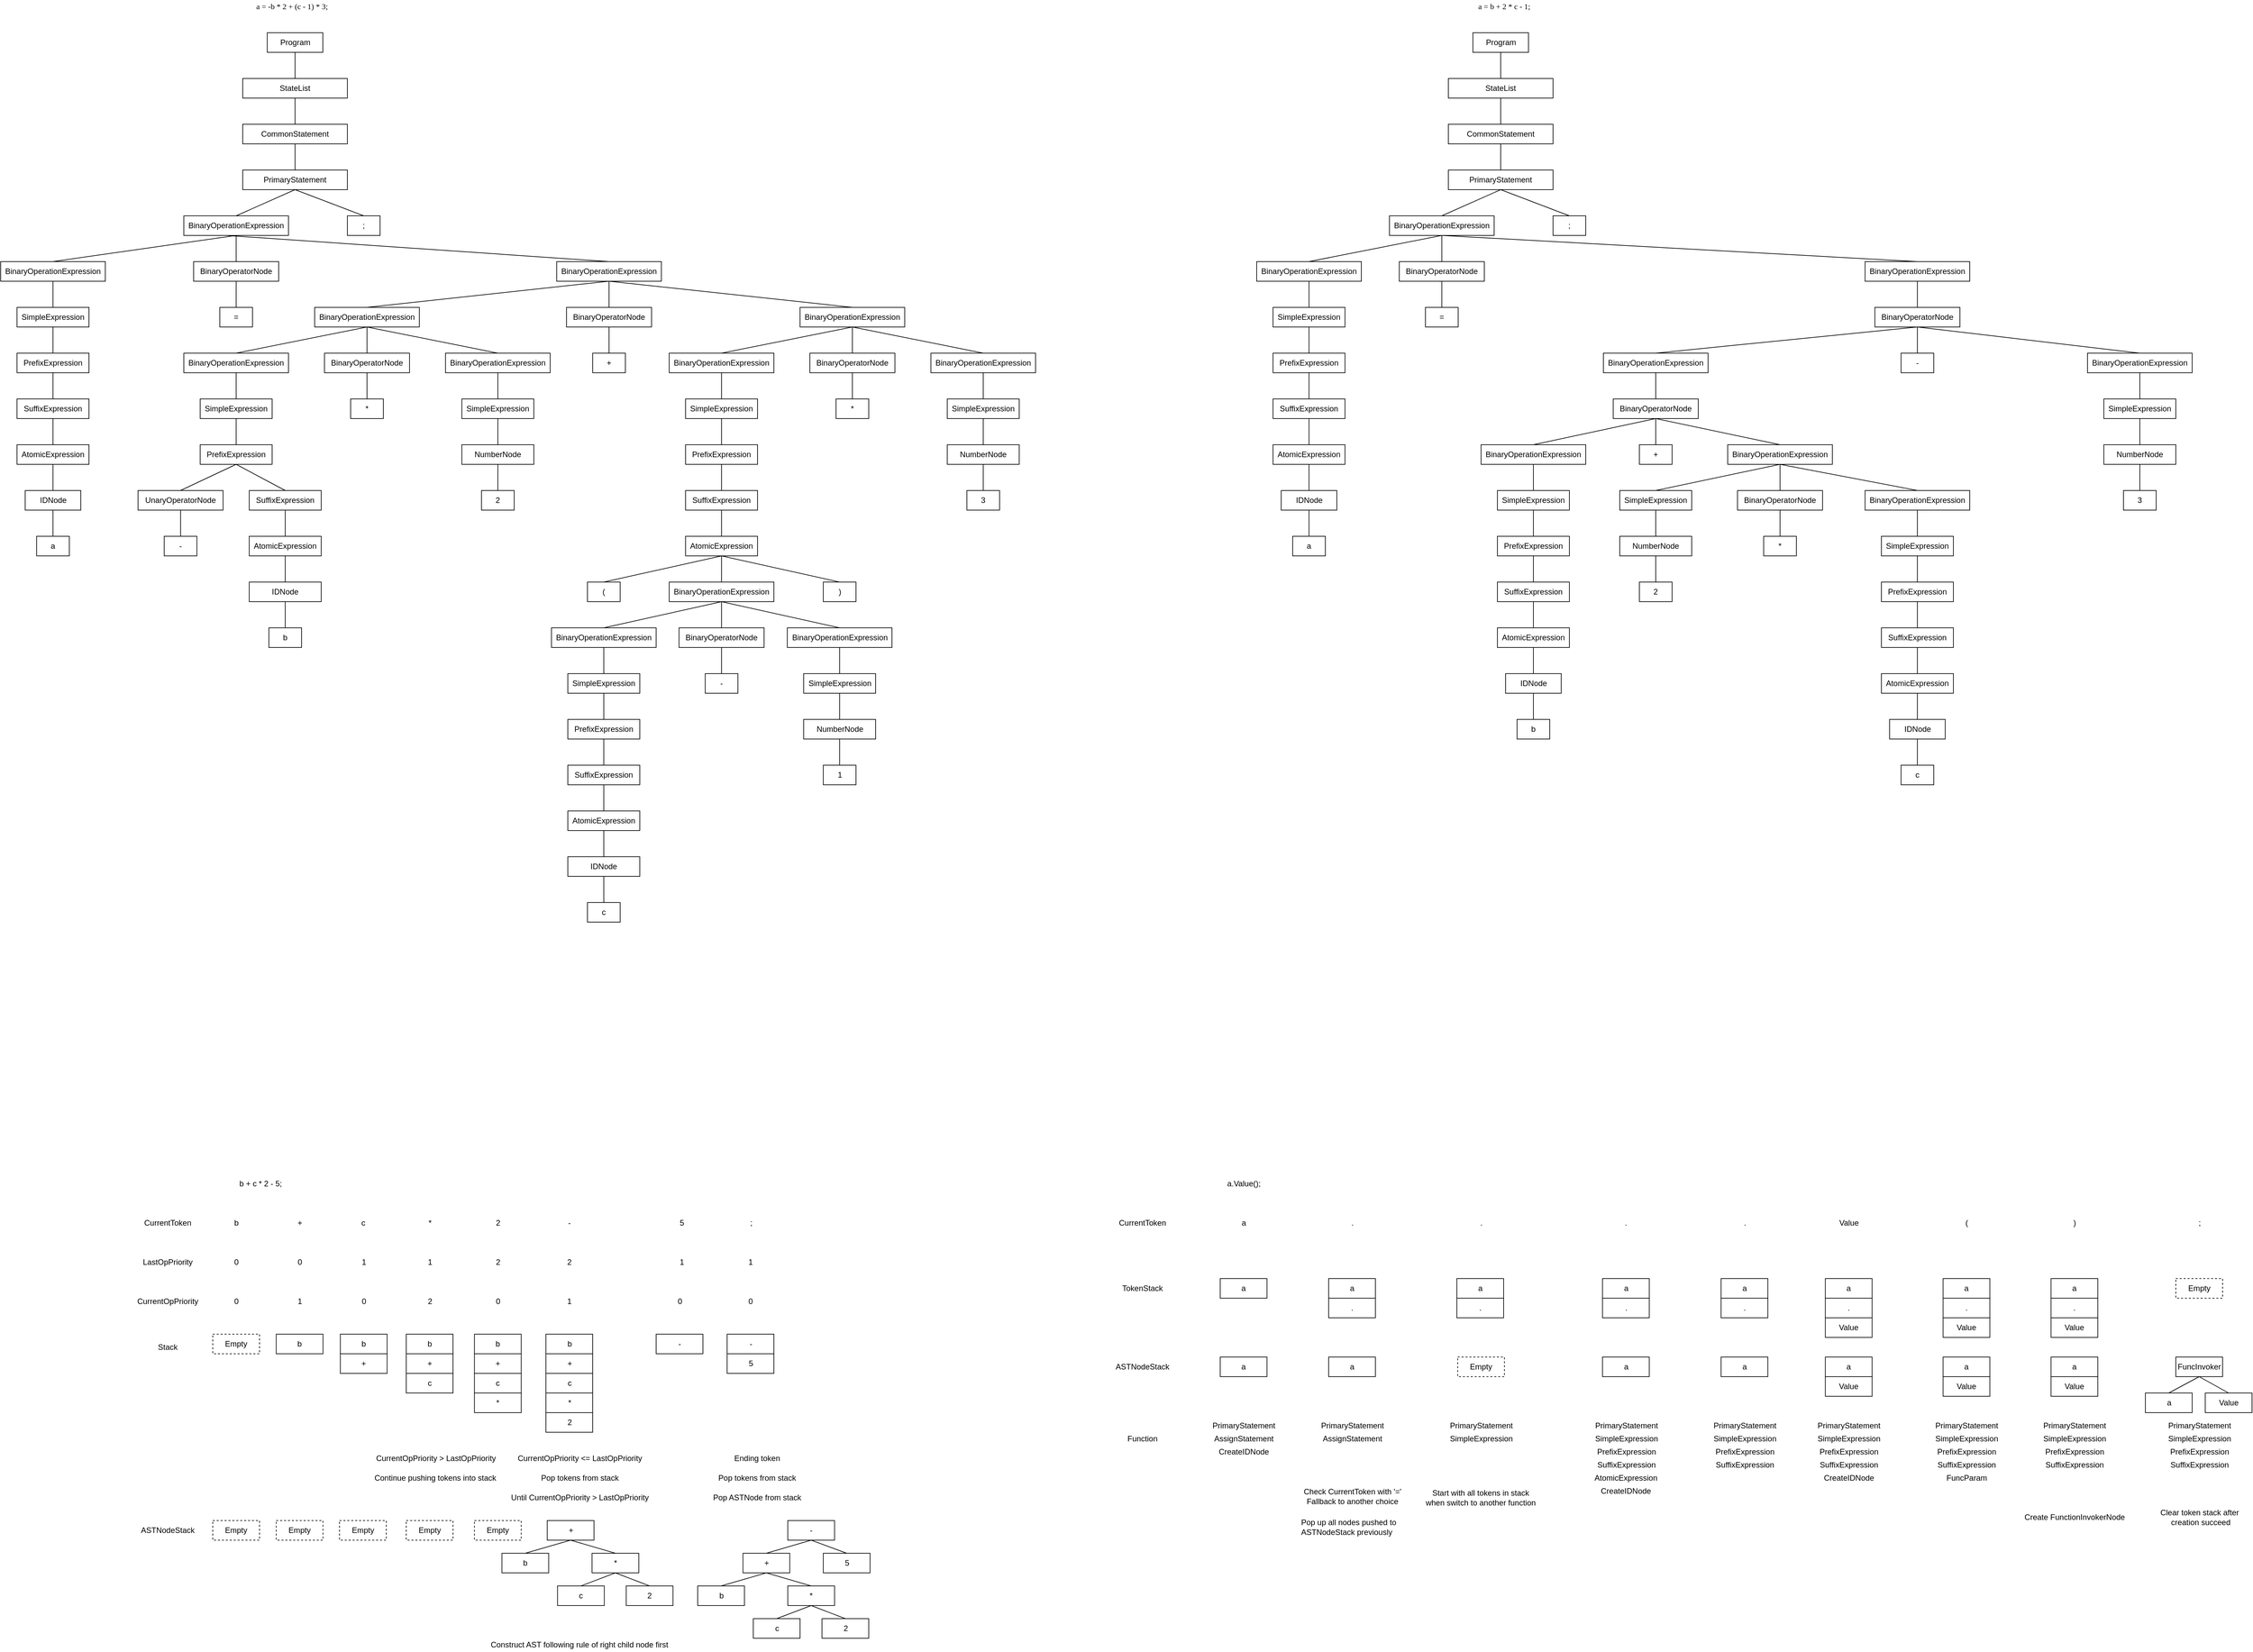 <mxfile version="16.2.2" type="device"><diagram id="DpfZc9-Oza9qnIdMAJJx" name="第 1 页"><mxGraphModel dx="2010" dy="698" grid="1" gridSize="10" guides="1" tooltips="1" connect="1" arrows="1" fold="1" page="1" pageScale="1" pageWidth="827" pageHeight="1169" math="0" shadow="0"><root><mxCell id="0"/><mxCell id="1" parent="0"/><mxCell id="t8AUpGVSpQh2_vPc1UfX-132" style="edgeStyle=none;rounded=0;orthogonalLoop=1;jettySize=auto;html=1;entryX=0.5;entryY=0;entryDx=0;entryDy=0;fontFamily=Tahoma;endArrow=none;endFill=0;" parent="1" source="t8AUpGVSpQh2_vPc1UfX-1" target="t8AUpGVSpQh2_vPc1UfX-130" edge="1"><mxGeometry relative="1" as="geometry"/></mxCell><mxCell id="t8AUpGVSpQh2_vPc1UfX-1" value="Program" style="rounded=0;whiteSpace=wrap;html=1;" parent="1" vertex="1"><mxGeometry x="177.5" y="110" width="85" height="30" as="geometry"/></mxCell><mxCell id="t8AUpGVSpQh2_vPc1UfX-2" value="a = -b * 2 + (c - 1) * 3;" style="text;html=1;align=center;verticalAlign=middle;resizable=0;points=[];autosize=1;strokeColor=none;fillColor=none;fontFamily=Tahoma;" parent="1" vertex="1"><mxGeometry x="145" y="60" width="140" height="20" as="geometry"/></mxCell><mxCell id="t8AUpGVSpQh2_vPc1UfX-16" style="edgeStyle=none;rounded=0;orthogonalLoop=1;jettySize=auto;html=1;fontFamily=Tahoma;endArrow=none;endFill=0;" parent="1" source="t8AUpGVSpQh2_vPc1UfX-3" target="t8AUpGVSpQh2_vPc1UfX-15" edge="1"><mxGeometry relative="1" as="geometry"/></mxCell><mxCell id="t8AUpGVSpQh2_vPc1UfX-3" value="IDNode" style="rounded=0;whiteSpace=wrap;html=1;" parent="1" vertex="1"><mxGeometry x="-192.5" y="810" width="85" height="30" as="geometry"/></mxCell><mxCell id="t8AUpGVSpQh2_vPc1UfX-11" style="edgeStyle=orthogonalEdgeStyle;rounded=0;orthogonalLoop=1;jettySize=auto;html=1;fontFamily=Tahoma;endArrow=none;endFill=0;" parent="1" source="t8AUpGVSpQh2_vPc1UfX-4" target="t8AUpGVSpQh2_vPc1UfX-10" edge="1"><mxGeometry relative="1" as="geometry"/></mxCell><mxCell id="t8AUpGVSpQh2_vPc1UfX-4" value="BinaryOperatorNode" style="rounded=0;whiteSpace=wrap;html=1;" parent="1" vertex="1"><mxGeometry x="65" y="460" width="130" height="30" as="geometry"/></mxCell><mxCell id="t8AUpGVSpQh2_vPc1UfX-17" style="edgeStyle=none;rounded=0;orthogonalLoop=1;jettySize=auto;html=1;entryX=0.5;entryY=0;entryDx=0;entryDy=0;fontFamily=Tahoma;endArrow=none;endFill=0;exitX=0.5;exitY=1;exitDx=0;exitDy=0;" parent="1" source="t8AUpGVSpQh2_vPc1UfX-5" target="t8AUpGVSpQh2_vPc1UfX-8" edge="1"><mxGeometry relative="1" as="geometry"/></mxCell><mxCell id="t8AUpGVSpQh2_vPc1UfX-18" style="edgeStyle=none;rounded=0;orthogonalLoop=1;jettySize=auto;html=1;entryX=0.5;entryY=0;entryDx=0;entryDy=0;fontFamily=Tahoma;endArrow=none;endFill=0;exitX=0.5;exitY=1;exitDx=0;exitDy=0;" parent="1" source="t8AUpGVSpQh2_vPc1UfX-5" target="t8AUpGVSpQh2_vPc1UfX-7" edge="1"><mxGeometry relative="1" as="geometry"/></mxCell><mxCell id="t8AUpGVSpQh2_vPc1UfX-19" style="edgeStyle=none;rounded=0;orthogonalLoop=1;jettySize=auto;html=1;entryX=0.5;entryY=0;entryDx=0;entryDy=0;fontFamily=Tahoma;endArrow=none;endFill=0;exitX=0.5;exitY=1;exitDx=0;exitDy=0;" parent="1" source="t8AUpGVSpQh2_vPc1UfX-5" target="t8AUpGVSpQh2_vPc1UfX-9" edge="1"><mxGeometry relative="1" as="geometry"/></mxCell><mxCell id="t8AUpGVSpQh2_vPc1UfX-5" value="BinaryOperationExpression" style="rounded=0;whiteSpace=wrap;html=1;" parent="1" vertex="1"><mxGeometry x="620" y="460" width="160" height="30" as="geometry"/></mxCell><mxCell id="t8AUpGVSpQh2_vPc1UfX-12" style="edgeStyle=orthogonalEdgeStyle;rounded=0;orthogonalLoop=1;jettySize=auto;html=1;fontFamily=Tahoma;endArrow=none;endFill=0;" parent="1" source="t8AUpGVSpQh2_vPc1UfX-6" target="t8AUpGVSpQh2_vPc1UfX-4" edge="1"><mxGeometry relative="1" as="geometry"/></mxCell><mxCell id="t8AUpGVSpQh2_vPc1UfX-14" style="edgeStyle=none;rounded=0;orthogonalLoop=1;jettySize=auto;html=1;entryX=0.5;entryY=0;entryDx=0;entryDy=0;fontFamily=Tahoma;endArrow=none;endFill=0;" parent="1" target="t8AUpGVSpQh2_vPc1UfX-5" edge="1"><mxGeometry relative="1" as="geometry"><mxPoint x="115" y="420" as="sourcePoint"/></mxGeometry></mxCell><mxCell id="t8AUpGVSpQh2_vPc1UfX-110" style="edgeStyle=none;rounded=0;orthogonalLoop=1;jettySize=auto;html=1;entryX=0.5;entryY=0;entryDx=0;entryDy=0;fontFamily=Tahoma;endArrow=none;endFill=0;exitX=0.5;exitY=1;exitDx=0;exitDy=0;" parent="1" source="t8AUpGVSpQh2_vPc1UfX-6" target="t8AUpGVSpQh2_vPc1UfX-109" edge="1"><mxGeometry relative="1" as="geometry"/></mxCell><mxCell id="t8AUpGVSpQh2_vPc1UfX-6" value="BinaryOperationExpression" style="rounded=0;whiteSpace=wrap;html=1;" parent="1" vertex="1"><mxGeometry x="50" y="390" width="160" height="30" as="geometry"/></mxCell><mxCell id="t8AUpGVSpQh2_vPc1UfX-24" style="edgeStyle=none;rounded=0;orthogonalLoop=1;jettySize=auto;html=1;entryX=0.5;entryY=0;entryDx=0;entryDy=0;fontFamily=Tahoma;endArrow=none;endFill=0;" parent="1" source="t8AUpGVSpQh2_vPc1UfX-7" target="t8AUpGVSpQh2_vPc1UfX-23" edge="1"><mxGeometry relative="1" as="geometry"/></mxCell><mxCell id="t8AUpGVSpQh2_vPc1UfX-27" style="edgeStyle=none;rounded=0;orthogonalLoop=1;jettySize=auto;html=1;entryX=0.5;entryY=0;entryDx=0;entryDy=0;fontFamily=Tahoma;endArrow=none;endFill=0;exitX=0.5;exitY=1;exitDx=0;exitDy=0;" parent="1" source="t8AUpGVSpQh2_vPc1UfX-7" target="t8AUpGVSpQh2_vPc1UfX-22" edge="1"><mxGeometry relative="1" as="geometry"/></mxCell><mxCell id="t8AUpGVSpQh2_vPc1UfX-30" style="edgeStyle=none;rounded=0;orthogonalLoop=1;jettySize=auto;html=1;entryX=0.5;entryY=0;entryDx=0;entryDy=0;fontFamily=Tahoma;endArrow=none;endFill=0;exitX=0.5;exitY=1;exitDx=0;exitDy=0;" parent="1" source="t8AUpGVSpQh2_vPc1UfX-7" target="t8AUpGVSpQh2_vPc1UfX-29" edge="1"><mxGeometry relative="1" as="geometry"/></mxCell><mxCell id="t8AUpGVSpQh2_vPc1UfX-7" value="BinaryOperationExpression" style="rounded=0;whiteSpace=wrap;html=1;" parent="1" vertex="1"><mxGeometry x="250" y="530" width="160" height="30" as="geometry"/></mxCell><mxCell id="t8AUpGVSpQh2_vPc1UfX-21" style="edgeStyle=none;rounded=0;orthogonalLoop=1;jettySize=auto;html=1;fontFamily=Tahoma;endArrow=none;endFill=0;" parent="1" source="t8AUpGVSpQh2_vPc1UfX-8" target="t8AUpGVSpQh2_vPc1UfX-20" edge="1"><mxGeometry relative="1" as="geometry"/></mxCell><mxCell id="t8AUpGVSpQh2_vPc1UfX-8" value="BinaryOperatorNode" style="rounded=0;whiteSpace=wrap;html=1;" parent="1" vertex="1"><mxGeometry x="635" y="530" width="130" height="30" as="geometry"/></mxCell><mxCell id="t8AUpGVSpQh2_vPc1UfX-58" style="edgeStyle=none;rounded=0;orthogonalLoop=1;jettySize=auto;html=1;entryX=0.5;entryY=0;entryDx=0;entryDy=0;fontFamily=Tahoma;endArrow=none;endFill=0;" parent="1" source="t8AUpGVSpQh2_vPc1UfX-9" target="t8AUpGVSpQh2_vPc1UfX-56" edge="1"><mxGeometry relative="1" as="geometry"/></mxCell><mxCell id="t8AUpGVSpQh2_vPc1UfX-59" style="edgeStyle=none;rounded=0;orthogonalLoop=1;jettySize=auto;html=1;entryX=0.5;entryY=0;entryDx=0;entryDy=0;fontFamily=Tahoma;endArrow=none;endFill=0;exitX=0.5;exitY=1;exitDx=0;exitDy=0;" parent="1" source="t8AUpGVSpQh2_vPc1UfX-9" target="t8AUpGVSpQh2_vPc1UfX-55" edge="1"><mxGeometry relative="1" as="geometry"/></mxCell><mxCell id="t8AUpGVSpQh2_vPc1UfX-60" style="edgeStyle=none;rounded=0;orthogonalLoop=1;jettySize=auto;html=1;entryX=0.5;entryY=0;entryDx=0;entryDy=0;fontFamily=Tahoma;endArrow=none;endFill=0;exitX=0.5;exitY=1;exitDx=0;exitDy=0;" parent="1" source="t8AUpGVSpQh2_vPc1UfX-9" target="t8AUpGVSpQh2_vPc1UfX-57" edge="1"><mxGeometry relative="1" as="geometry"/></mxCell><mxCell id="t8AUpGVSpQh2_vPc1UfX-9" value="BinaryOperationExpression" style="rounded=0;whiteSpace=wrap;html=1;" parent="1" vertex="1"><mxGeometry x="992" y="530" width="160" height="30" as="geometry"/></mxCell><mxCell id="t8AUpGVSpQh2_vPc1UfX-10" value="=" style="rounded=0;whiteSpace=wrap;html=1;" parent="1" vertex="1"><mxGeometry x="105" y="530" width="50" height="30" as="geometry"/></mxCell><mxCell id="t8AUpGVSpQh2_vPc1UfX-15" value="a" style="rounded=0;whiteSpace=wrap;html=1;" parent="1" vertex="1"><mxGeometry x="-175" y="880" width="50" height="30" as="geometry"/></mxCell><mxCell id="t8AUpGVSpQh2_vPc1UfX-20" value="+" style="rounded=0;whiteSpace=wrap;html=1;" parent="1" vertex="1"><mxGeometry x="675" y="600" width="50" height="30" as="geometry"/></mxCell><mxCell id="t8AUpGVSpQh2_vPc1UfX-50" style="edgeStyle=none;rounded=0;orthogonalLoop=1;jettySize=auto;html=1;entryX=0.5;entryY=0;entryDx=0;entryDy=0;fontFamily=Tahoma;endArrow=none;endFill=0;" parent="1" source="t8AUpGVSpQh2_vPc1UfX-22" target="t8AUpGVSpQh2_vPc1UfX-48" edge="1"><mxGeometry relative="1" as="geometry"/></mxCell><mxCell id="t8AUpGVSpQh2_vPc1UfX-22" value="BinaryOperationExpression" style="rounded=0;whiteSpace=wrap;html=1;" parent="1" vertex="1"><mxGeometry x="50" y="600" width="160" height="30" as="geometry"/></mxCell><mxCell id="t8AUpGVSpQh2_vPc1UfX-26" style="edgeStyle=none;rounded=0;orthogonalLoop=1;jettySize=auto;html=1;fontFamily=Tahoma;endArrow=none;endFill=0;" parent="1" source="t8AUpGVSpQh2_vPc1UfX-23" target="t8AUpGVSpQh2_vPc1UfX-25" edge="1"><mxGeometry relative="1" as="geometry"/></mxCell><mxCell id="t8AUpGVSpQh2_vPc1UfX-23" value="BinaryOperatorNode" style="rounded=0;whiteSpace=wrap;html=1;" parent="1" vertex="1"><mxGeometry x="265" y="600" width="130" height="30" as="geometry"/></mxCell><mxCell id="t8AUpGVSpQh2_vPc1UfX-25" value="*" style="rounded=0;whiteSpace=wrap;html=1;" parent="1" vertex="1"><mxGeometry x="305" y="670" width="50" height="30" as="geometry"/></mxCell><mxCell id="t8AUpGVSpQh2_vPc1UfX-46" style="edgeStyle=none;rounded=0;orthogonalLoop=1;jettySize=auto;html=1;fontFamily=Tahoma;endArrow=none;endFill=0;" parent="1" source="t8AUpGVSpQh2_vPc1UfX-29" target="t8AUpGVSpQh2_vPc1UfX-45" edge="1"><mxGeometry relative="1" as="geometry"/></mxCell><mxCell id="t8AUpGVSpQh2_vPc1UfX-29" value="BinaryOperationExpression" style="rounded=0;whiteSpace=wrap;html=1;" parent="1" vertex="1"><mxGeometry x="450" y="600" width="160" height="30" as="geometry"/></mxCell><mxCell id="t8AUpGVSpQh2_vPc1UfX-35" style="edgeStyle=none;rounded=0;orthogonalLoop=1;jettySize=auto;html=1;entryX=0.5;entryY=0;entryDx=0;entryDy=0;fontFamily=Tahoma;endArrow=none;endFill=0;exitX=0.5;exitY=1;exitDx=0;exitDy=0;" parent="1" source="t8AUpGVSpQh2_vPc1UfX-31" target="t8AUpGVSpQh2_vPc1UfX-33" edge="1"><mxGeometry relative="1" as="geometry"/></mxCell><mxCell id="t8AUpGVSpQh2_vPc1UfX-36" style="edgeStyle=none;rounded=0;orthogonalLoop=1;jettySize=auto;html=1;entryX=0.5;entryY=0;entryDx=0;entryDy=0;fontFamily=Tahoma;endArrow=none;endFill=0;exitX=0.5;exitY=1;exitDx=0;exitDy=0;" parent="1" source="t8AUpGVSpQh2_vPc1UfX-31" target="t8AUpGVSpQh2_vPc1UfX-34" edge="1"><mxGeometry relative="1" as="geometry"/></mxCell><mxCell id="t8AUpGVSpQh2_vPc1UfX-31" value="PrefixExpression" style="rounded=0;whiteSpace=wrap;html=1;" parent="1" vertex="1"><mxGeometry x="75" y="740" width="110" height="30" as="geometry"/></mxCell><mxCell id="t8AUpGVSpQh2_vPc1UfX-40" style="edgeStyle=none;rounded=0;orthogonalLoop=1;jettySize=auto;html=1;entryX=0.5;entryY=0;entryDx=0;entryDy=0;fontFamily=Tahoma;endArrow=none;endFill=0;" parent="1" source="t8AUpGVSpQh2_vPc1UfX-33" target="t8AUpGVSpQh2_vPc1UfX-39" edge="1"><mxGeometry relative="1" as="geometry"/></mxCell><mxCell id="t8AUpGVSpQh2_vPc1UfX-33" value="SuffixExpression" style="rounded=0;whiteSpace=wrap;html=1;" parent="1" vertex="1"><mxGeometry x="150" y="810" width="110" height="30" as="geometry"/></mxCell><mxCell id="t8AUpGVSpQh2_vPc1UfX-38" style="edgeStyle=none;rounded=0;orthogonalLoop=1;jettySize=auto;html=1;entryX=0.5;entryY=0;entryDx=0;entryDy=0;fontFamily=Tahoma;endArrow=none;endFill=0;" parent="1" source="t8AUpGVSpQh2_vPc1UfX-34" target="t8AUpGVSpQh2_vPc1UfX-37" edge="1"><mxGeometry relative="1" as="geometry"/></mxCell><mxCell id="t8AUpGVSpQh2_vPc1UfX-34" value="UnaryOperatorNode" style="rounded=0;whiteSpace=wrap;html=1;" parent="1" vertex="1"><mxGeometry x="-20" y="810" width="130" height="30" as="geometry"/></mxCell><mxCell id="t8AUpGVSpQh2_vPc1UfX-37" value="-" style="rounded=0;whiteSpace=wrap;html=1;" parent="1" vertex="1"><mxGeometry x="20" y="880" width="50" height="30" as="geometry"/></mxCell><mxCell id="t8AUpGVSpQh2_vPc1UfX-42" style="edgeStyle=none;rounded=0;orthogonalLoop=1;jettySize=auto;html=1;entryX=0.5;entryY=0;entryDx=0;entryDy=0;fontFamily=Tahoma;endArrow=none;endFill=0;" parent="1" source="t8AUpGVSpQh2_vPc1UfX-39" target="t8AUpGVSpQh2_vPc1UfX-41" edge="1"><mxGeometry relative="1" as="geometry"/></mxCell><mxCell id="t8AUpGVSpQh2_vPc1UfX-39" value="AtomicExpression" style="rounded=0;whiteSpace=wrap;html=1;" parent="1" vertex="1"><mxGeometry x="150" y="880" width="110" height="30" as="geometry"/></mxCell><mxCell id="t8AUpGVSpQh2_vPc1UfX-44" style="edgeStyle=none;rounded=0;orthogonalLoop=1;jettySize=auto;html=1;entryX=0.5;entryY=0;entryDx=0;entryDy=0;fontFamily=Tahoma;endArrow=none;endFill=0;" parent="1" source="t8AUpGVSpQh2_vPc1UfX-41" target="t8AUpGVSpQh2_vPc1UfX-43" edge="1"><mxGeometry relative="1" as="geometry"/></mxCell><mxCell id="t8AUpGVSpQh2_vPc1UfX-41" value="IDNode" style="rounded=0;whiteSpace=wrap;html=1;" parent="1" vertex="1"><mxGeometry x="150" y="950" width="110" height="30" as="geometry"/></mxCell><mxCell id="t8AUpGVSpQh2_vPc1UfX-43" value="b" style="rounded=0;whiteSpace=wrap;html=1;" parent="1" vertex="1"><mxGeometry x="180" y="1020" width="50" height="30" as="geometry"/></mxCell><mxCell id="t8AUpGVSpQh2_vPc1UfX-52" style="edgeStyle=none;rounded=0;orthogonalLoop=1;jettySize=auto;html=1;entryX=0.5;entryY=0;entryDx=0;entryDy=0;fontFamily=Tahoma;endArrow=none;endFill=0;" parent="1" source="t8AUpGVSpQh2_vPc1UfX-45" target="t8AUpGVSpQh2_vPc1UfX-51" edge="1"><mxGeometry relative="1" as="geometry"/></mxCell><mxCell id="t8AUpGVSpQh2_vPc1UfX-45" value="SimpleExpression" style="rounded=0;whiteSpace=wrap;html=1;" parent="1" vertex="1"><mxGeometry x="475" y="670" width="110" height="30" as="geometry"/></mxCell><mxCell id="t8AUpGVSpQh2_vPc1UfX-49" style="edgeStyle=none;rounded=0;orthogonalLoop=1;jettySize=auto;html=1;entryX=0.5;entryY=0;entryDx=0;entryDy=0;fontFamily=Tahoma;endArrow=none;endFill=0;" parent="1" source="t8AUpGVSpQh2_vPc1UfX-48" target="t8AUpGVSpQh2_vPc1UfX-31" edge="1"><mxGeometry relative="1" as="geometry"/></mxCell><mxCell id="t8AUpGVSpQh2_vPc1UfX-48" value="SimpleExpression" style="rounded=0;whiteSpace=wrap;html=1;" parent="1" vertex="1"><mxGeometry x="75" y="670" width="110" height="30" as="geometry"/></mxCell><mxCell id="t8AUpGVSpQh2_vPc1UfX-54" style="edgeStyle=none;rounded=0;orthogonalLoop=1;jettySize=auto;html=1;fontFamily=Tahoma;endArrow=none;endFill=0;" parent="1" source="t8AUpGVSpQh2_vPc1UfX-51" target="t8AUpGVSpQh2_vPc1UfX-53" edge="1"><mxGeometry relative="1" as="geometry"/></mxCell><mxCell id="t8AUpGVSpQh2_vPc1UfX-51" value="NumberNode" style="rounded=0;whiteSpace=wrap;html=1;" parent="1" vertex="1"><mxGeometry x="475" y="740" width="110" height="30" as="geometry"/></mxCell><mxCell id="t8AUpGVSpQh2_vPc1UfX-53" value="2" style="rounded=0;whiteSpace=wrap;html=1;" parent="1" vertex="1"><mxGeometry x="505" y="810" width="50" height="30" as="geometry"/></mxCell><mxCell id="t8AUpGVSpQh2_vPc1UfX-70" style="edgeStyle=none;rounded=0;orthogonalLoop=1;jettySize=auto;html=1;entryX=0.5;entryY=0;entryDx=0;entryDy=0;fontFamily=Tahoma;endArrow=none;endFill=0;" parent="1" source="t8AUpGVSpQh2_vPc1UfX-55" target="t8AUpGVSpQh2_vPc1UfX-69" edge="1"><mxGeometry relative="1" as="geometry"/></mxCell><mxCell id="t8AUpGVSpQh2_vPc1UfX-55" value="BinaryOperationExpression" style="rounded=0;whiteSpace=wrap;html=1;" parent="1" vertex="1"><mxGeometry x="792" y="600" width="160" height="30" as="geometry"/></mxCell><mxCell id="t8AUpGVSpQh2_vPc1UfX-62" style="edgeStyle=none;rounded=0;orthogonalLoop=1;jettySize=auto;html=1;entryX=0.5;entryY=0;entryDx=0;entryDy=0;fontFamily=Tahoma;endArrow=none;endFill=0;" parent="1" source="t8AUpGVSpQh2_vPc1UfX-56" target="t8AUpGVSpQh2_vPc1UfX-61" edge="1"><mxGeometry relative="1" as="geometry"/></mxCell><mxCell id="t8AUpGVSpQh2_vPc1UfX-56" value="BinaryOperatorNode" style="rounded=0;whiteSpace=wrap;html=1;" parent="1" vertex="1"><mxGeometry x="1007" y="600" width="130" height="30" as="geometry"/></mxCell><mxCell id="t8AUpGVSpQh2_vPc1UfX-64" style="edgeStyle=none;rounded=0;orthogonalLoop=1;jettySize=auto;html=1;fontFamily=Tahoma;endArrow=none;endFill=0;" parent="1" source="t8AUpGVSpQh2_vPc1UfX-57" target="t8AUpGVSpQh2_vPc1UfX-63" edge="1"><mxGeometry relative="1" as="geometry"/></mxCell><mxCell id="t8AUpGVSpQh2_vPc1UfX-57" value="BinaryOperationExpression" style="rounded=0;whiteSpace=wrap;html=1;" parent="1" vertex="1"><mxGeometry x="1192" y="600" width="160" height="30" as="geometry"/></mxCell><mxCell id="t8AUpGVSpQh2_vPc1UfX-61" value="*" style="rounded=0;whiteSpace=wrap;html=1;" parent="1" vertex="1"><mxGeometry x="1047" y="670" width="50" height="30" as="geometry"/></mxCell><mxCell id="t8AUpGVSpQh2_vPc1UfX-68" style="edgeStyle=none;rounded=0;orthogonalLoop=1;jettySize=auto;html=1;entryX=0.5;entryY=0;entryDx=0;entryDy=0;fontFamily=Tahoma;endArrow=none;endFill=0;" parent="1" source="t8AUpGVSpQh2_vPc1UfX-63" target="t8AUpGVSpQh2_vPc1UfX-66" edge="1"><mxGeometry relative="1" as="geometry"/></mxCell><mxCell id="t8AUpGVSpQh2_vPc1UfX-63" value="SimpleExpression" style="rounded=0;whiteSpace=wrap;html=1;" parent="1" vertex="1"><mxGeometry x="1217" y="670" width="110" height="30" as="geometry"/></mxCell><mxCell id="t8AUpGVSpQh2_vPc1UfX-65" style="edgeStyle=none;rounded=0;orthogonalLoop=1;jettySize=auto;html=1;fontFamily=Tahoma;endArrow=none;endFill=0;" parent="1" source="t8AUpGVSpQh2_vPc1UfX-66" target="t8AUpGVSpQh2_vPc1UfX-67" edge="1"><mxGeometry relative="1" as="geometry"/></mxCell><mxCell id="t8AUpGVSpQh2_vPc1UfX-66" value="NumberNode" style="rounded=0;whiteSpace=wrap;html=1;" parent="1" vertex="1"><mxGeometry x="1217" y="740" width="110" height="30" as="geometry"/></mxCell><mxCell id="t8AUpGVSpQh2_vPc1UfX-67" value="3" style="rounded=0;whiteSpace=wrap;html=1;" parent="1" vertex="1"><mxGeometry x="1247" y="810" width="50" height="30" as="geometry"/></mxCell><mxCell id="t8AUpGVSpQh2_vPc1UfX-72" style="edgeStyle=none;rounded=0;orthogonalLoop=1;jettySize=auto;html=1;fontFamily=Tahoma;endArrow=none;endFill=0;" parent="1" source="t8AUpGVSpQh2_vPc1UfX-69" target="t8AUpGVSpQh2_vPc1UfX-71" edge="1"><mxGeometry relative="1" as="geometry"/></mxCell><mxCell id="t8AUpGVSpQh2_vPc1UfX-69" value="SimpleExpression" style="rounded=0;whiteSpace=wrap;html=1;" parent="1" vertex="1"><mxGeometry x="817" y="670" width="110" height="30" as="geometry"/></mxCell><mxCell id="t8AUpGVSpQh2_vPc1UfX-74" style="edgeStyle=none;rounded=0;orthogonalLoop=1;jettySize=auto;html=1;fontFamily=Tahoma;endArrow=none;endFill=0;" parent="1" source="t8AUpGVSpQh2_vPc1UfX-71" target="t8AUpGVSpQh2_vPc1UfX-73" edge="1"><mxGeometry relative="1" as="geometry"/></mxCell><mxCell id="t8AUpGVSpQh2_vPc1UfX-71" value="PrefixExpression" style="rounded=0;whiteSpace=wrap;html=1;" parent="1" vertex="1"><mxGeometry x="817" y="740" width="110" height="30" as="geometry"/></mxCell><mxCell id="t8AUpGVSpQh2_vPc1UfX-76" style="edgeStyle=none;rounded=0;orthogonalLoop=1;jettySize=auto;html=1;fontFamily=Tahoma;endArrow=none;endFill=0;" parent="1" source="t8AUpGVSpQh2_vPc1UfX-73" target="t8AUpGVSpQh2_vPc1UfX-75" edge="1"><mxGeometry relative="1" as="geometry"/></mxCell><mxCell id="t8AUpGVSpQh2_vPc1UfX-73" value="SuffixExpression" style="rounded=0;whiteSpace=wrap;html=1;" parent="1" vertex="1"><mxGeometry x="817" y="810" width="110" height="30" as="geometry"/></mxCell><mxCell id="t8AUpGVSpQh2_vPc1UfX-78" style="edgeStyle=none;rounded=0;orthogonalLoop=1;jettySize=auto;html=1;fontFamily=Tahoma;endArrow=none;endFill=0;" parent="1" source="t8AUpGVSpQh2_vPc1UfX-75" target="t8AUpGVSpQh2_vPc1UfX-77" edge="1"><mxGeometry relative="1" as="geometry"/></mxCell><mxCell id="t8AUpGVSpQh2_vPc1UfX-80" style="edgeStyle=none;rounded=0;orthogonalLoop=1;jettySize=auto;html=1;entryX=0.5;entryY=0;entryDx=0;entryDy=0;fontFamily=Tahoma;endArrow=none;endFill=0;exitX=0.5;exitY=1;exitDx=0;exitDy=0;" parent="1" source="t8AUpGVSpQh2_vPc1UfX-75" target="t8AUpGVSpQh2_vPc1UfX-79" edge="1"><mxGeometry relative="1" as="geometry"/></mxCell><mxCell id="t8AUpGVSpQh2_vPc1UfX-82" style="edgeStyle=none;rounded=0;orthogonalLoop=1;jettySize=auto;html=1;entryX=0.5;entryY=0;entryDx=0;entryDy=0;fontFamily=Tahoma;endArrow=none;endFill=0;exitX=0.5;exitY=1;exitDx=0;exitDy=0;" parent="1" source="t8AUpGVSpQh2_vPc1UfX-75" target="t8AUpGVSpQh2_vPc1UfX-81" edge="1"><mxGeometry relative="1" as="geometry"/></mxCell><mxCell id="t8AUpGVSpQh2_vPc1UfX-75" value="AtomicExpression" style="rounded=0;whiteSpace=wrap;html=1;" parent="1" vertex="1"><mxGeometry x="817" y="880" width="110" height="30" as="geometry"/></mxCell><mxCell id="t8AUpGVSpQh2_vPc1UfX-84" style="edgeStyle=none;rounded=0;orthogonalLoop=1;jettySize=auto;html=1;entryX=0.5;entryY=0;entryDx=0;entryDy=0;fontFamily=Tahoma;endArrow=none;endFill=0;" parent="1" source="t8AUpGVSpQh2_vPc1UfX-77" target="t8AUpGVSpQh2_vPc1UfX-83" edge="1"><mxGeometry relative="1" as="geometry"/></mxCell><mxCell id="t8AUpGVSpQh2_vPc1UfX-88" style="edgeStyle=none;rounded=0;orthogonalLoop=1;jettySize=auto;html=1;entryX=0.5;entryY=0;entryDx=0;entryDy=0;fontFamily=Tahoma;endArrow=none;endFill=0;exitX=0.5;exitY=1;exitDx=0;exitDy=0;" parent="1" source="t8AUpGVSpQh2_vPc1UfX-77" target="t8AUpGVSpQh2_vPc1UfX-87" edge="1"><mxGeometry relative="1" as="geometry"/></mxCell><mxCell id="t8AUpGVSpQh2_vPc1UfX-90" style="edgeStyle=none;rounded=0;orthogonalLoop=1;jettySize=auto;html=1;entryX=0.5;entryY=0;entryDx=0;entryDy=0;fontFamily=Tahoma;endArrow=none;endFill=0;exitX=0.5;exitY=1;exitDx=0;exitDy=0;" parent="1" source="t8AUpGVSpQh2_vPc1UfX-77" target="t8AUpGVSpQh2_vPc1UfX-89" edge="1"><mxGeometry relative="1" as="geometry"/></mxCell><mxCell id="t8AUpGVSpQh2_vPc1UfX-77" value="BinaryOperationExpression" style="rounded=0;whiteSpace=wrap;html=1;" parent="1" vertex="1"><mxGeometry x="792" y="950" width="160" height="30" as="geometry"/></mxCell><mxCell id="t8AUpGVSpQh2_vPc1UfX-79" value="(" style="rounded=0;whiteSpace=wrap;html=1;" parent="1" vertex="1"><mxGeometry x="667" y="950" width="50" height="30" as="geometry"/></mxCell><mxCell id="t8AUpGVSpQh2_vPc1UfX-81" value=")" style="rounded=0;whiteSpace=wrap;html=1;" parent="1" vertex="1"><mxGeometry x="1027.5" y="950" width="50" height="30" as="geometry"/></mxCell><mxCell id="t8AUpGVSpQh2_vPc1UfX-86" style="edgeStyle=none;rounded=0;orthogonalLoop=1;jettySize=auto;html=1;fontFamily=Tahoma;endArrow=none;endFill=0;" parent="1" source="t8AUpGVSpQh2_vPc1UfX-83" target="t8AUpGVSpQh2_vPc1UfX-85" edge="1"><mxGeometry relative="1" as="geometry"/></mxCell><mxCell id="t8AUpGVSpQh2_vPc1UfX-83" value="BinaryOperatorNode" style="rounded=0;whiteSpace=wrap;html=1;" parent="1" vertex="1"><mxGeometry x="807" y="1020" width="130" height="30" as="geometry"/></mxCell><mxCell id="t8AUpGVSpQh2_vPc1UfX-85" value="-" style="rounded=0;whiteSpace=wrap;html=1;" parent="1" vertex="1"><mxGeometry x="847" y="1090" width="50" height="30" as="geometry"/></mxCell><mxCell id="t8AUpGVSpQh2_vPc1UfX-92" style="edgeStyle=none;rounded=0;orthogonalLoop=1;jettySize=auto;html=1;entryX=0.5;entryY=0;entryDx=0;entryDy=0;fontFamily=Tahoma;endArrow=none;endFill=0;" parent="1" source="t8AUpGVSpQh2_vPc1UfX-87" target="t8AUpGVSpQh2_vPc1UfX-91" edge="1"><mxGeometry relative="1" as="geometry"/></mxCell><mxCell id="t8AUpGVSpQh2_vPc1UfX-87" value="BinaryOperationExpression" style="rounded=0;whiteSpace=wrap;html=1;" parent="1" vertex="1"><mxGeometry x="612" y="1020" width="160" height="30" as="geometry"/></mxCell><mxCell id="t8AUpGVSpQh2_vPc1UfX-104" style="edgeStyle=none;rounded=0;orthogonalLoop=1;jettySize=auto;html=1;entryX=0.5;entryY=0;entryDx=0;entryDy=0;fontFamily=Tahoma;endArrow=none;endFill=0;" parent="1" source="t8AUpGVSpQh2_vPc1UfX-89" target="t8AUpGVSpQh2_vPc1UfX-103" edge="1"><mxGeometry relative="1" as="geometry"/></mxCell><mxCell id="t8AUpGVSpQh2_vPc1UfX-89" value="BinaryOperationExpression" style="rounded=0;whiteSpace=wrap;html=1;" parent="1" vertex="1"><mxGeometry x="972.5" y="1020" width="160" height="30" as="geometry"/></mxCell><mxCell id="t8AUpGVSpQh2_vPc1UfX-94" style="edgeStyle=none;rounded=0;orthogonalLoop=1;jettySize=auto;html=1;entryX=0.5;entryY=0;entryDx=0;entryDy=0;fontFamily=Tahoma;endArrow=none;endFill=0;" parent="1" source="t8AUpGVSpQh2_vPc1UfX-91" target="t8AUpGVSpQh2_vPc1UfX-93" edge="1"><mxGeometry relative="1" as="geometry"/></mxCell><mxCell id="t8AUpGVSpQh2_vPc1UfX-91" value="SimpleExpression" style="rounded=0;whiteSpace=wrap;html=1;" parent="1" vertex="1"><mxGeometry x="637" y="1090" width="110" height="30" as="geometry"/></mxCell><mxCell id="t8AUpGVSpQh2_vPc1UfX-96" style="edgeStyle=none;rounded=0;orthogonalLoop=1;jettySize=auto;html=1;fontFamily=Tahoma;endArrow=none;endFill=0;" parent="1" source="t8AUpGVSpQh2_vPc1UfX-93" target="t8AUpGVSpQh2_vPc1UfX-95" edge="1"><mxGeometry relative="1" as="geometry"/></mxCell><mxCell id="t8AUpGVSpQh2_vPc1UfX-93" value="PrefixExpression" style="rounded=0;whiteSpace=wrap;html=1;" parent="1" vertex="1"><mxGeometry x="637" y="1160" width="110" height="30" as="geometry"/></mxCell><mxCell id="t8AUpGVSpQh2_vPc1UfX-98" style="edgeStyle=none;rounded=0;orthogonalLoop=1;jettySize=auto;html=1;fontFamily=Tahoma;endArrow=none;endFill=0;" parent="1" source="t8AUpGVSpQh2_vPc1UfX-95" target="t8AUpGVSpQh2_vPc1UfX-97" edge="1"><mxGeometry relative="1" as="geometry"/></mxCell><mxCell id="t8AUpGVSpQh2_vPc1UfX-95" value="SuffixExpression" style="rounded=0;whiteSpace=wrap;html=1;" parent="1" vertex="1"><mxGeometry x="637" y="1230" width="110" height="30" as="geometry"/></mxCell><mxCell id="t8AUpGVSpQh2_vPc1UfX-100" style="edgeStyle=none;rounded=0;orthogonalLoop=1;jettySize=auto;html=1;fontFamily=Tahoma;endArrow=none;endFill=0;" parent="1" source="t8AUpGVSpQh2_vPc1UfX-97" target="t8AUpGVSpQh2_vPc1UfX-99" edge="1"><mxGeometry relative="1" as="geometry"/></mxCell><mxCell id="t8AUpGVSpQh2_vPc1UfX-97" value="AtomicExpression" style="rounded=0;whiteSpace=wrap;html=1;" parent="1" vertex="1"><mxGeometry x="637" y="1300" width="110" height="30" as="geometry"/></mxCell><mxCell id="t8AUpGVSpQh2_vPc1UfX-102" style="edgeStyle=none;rounded=0;orthogonalLoop=1;jettySize=auto;html=1;fontFamily=Tahoma;endArrow=none;endFill=0;" parent="1" source="t8AUpGVSpQh2_vPc1UfX-99" target="t8AUpGVSpQh2_vPc1UfX-101" edge="1"><mxGeometry relative="1" as="geometry"/></mxCell><mxCell id="t8AUpGVSpQh2_vPc1UfX-99" value="IDNode" style="rounded=0;whiteSpace=wrap;html=1;" parent="1" vertex="1"><mxGeometry x="637" y="1370" width="110" height="30" as="geometry"/></mxCell><mxCell id="t8AUpGVSpQh2_vPc1UfX-101" value="c" style="rounded=0;whiteSpace=wrap;html=1;" parent="1" vertex="1"><mxGeometry x="667" y="1440" width="50" height="30" as="geometry"/></mxCell><mxCell id="t8AUpGVSpQh2_vPc1UfX-106" style="edgeStyle=none;rounded=0;orthogonalLoop=1;jettySize=auto;html=1;fontFamily=Tahoma;endArrow=none;endFill=0;" parent="1" source="t8AUpGVSpQh2_vPc1UfX-103" target="t8AUpGVSpQh2_vPc1UfX-105" edge="1"><mxGeometry relative="1" as="geometry"/></mxCell><mxCell id="t8AUpGVSpQh2_vPc1UfX-103" value="SimpleExpression" style="rounded=0;whiteSpace=wrap;html=1;" parent="1" vertex="1"><mxGeometry x="997.5" y="1090" width="110" height="30" as="geometry"/></mxCell><mxCell id="t8AUpGVSpQh2_vPc1UfX-108" style="edgeStyle=none;rounded=0;orthogonalLoop=1;jettySize=auto;html=1;entryX=0.5;entryY=0;entryDx=0;entryDy=0;fontFamily=Tahoma;endArrow=none;endFill=0;" parent="1" source="t8AUpGVSpQh2_vPc1UfX-105" target="t8AUpGVSpQh2_vPc1UfX-107" edge="1"><mxGeometry relative="1" as="geometry"/></mxCell><mxCell id="t8AUpGVSpQh2_vPc1UfX-105" value="NumberNode" style="rounded=0;whiteSpace=wrap;html=1;" parent="1" vertex="1"><mxGeometry x="997.5" y="1160" width="110" height="30" as="geometry"/></mxCell><mxCell id="t8AUpGVSpQh2_vPc1UfX-107" value="1" style="rounded=0;whiteSpace=wrap;html=1;" parent="1" vertex="1"><mxGeometry x="1027.5" y="1230" width="50" height="30" as="geometry"/></mxCell><mxCell id="t8AUpGVSpQh2_vPc1UfX-123" style="edgeStyle=none;rounded=0;orthogonalLoop=1;jettySize=auto;html=1;entryX=0.5;entryY=0;entryDx=0;entryDy=0;fontFamily=Tahoma;endArrow=none;endFill=0;" parent="1" source="t8AUpGVSpQh2_vPc1UfX-109" target="t8AUpGVSpQh2_vPc1UfX-112" edge="1"><mxGeometry relative="1" as="geometry"/></mxCell><mxCell id="t8AUpGVSpQh2_vPc1UfX-109" value="BinaryOperationExpression" style="rounded=0;whiteSpace=wrap;html=1;" parent="1" vertex="1"><mxGeometry x="-230" y="460" width="160" height="30" as="geometry"/></mxCell><mxCell id="t8AUpGVSpQh2_vPc1UfX-111" style="edgeStyle=none;rounded=0;orthogonalLoop=1;jettySize=auto;html=1;entryX=0.5;entryY=0;entryDx=0;entryDy=0;fontFamily=Tahoma;endArrow=none;endFill=0;" parent="1" source="t8AUpGVSpQh2_vPc1UfX-112" target="t8AUpGVSpQh2_vPc1UfX-114" edge="1"><mxGeometry relative="1" as="geometry"/></mxCell><mxCell id="t8AUpGVSpQh2_vPc1UfX-112" value="SimpleExpression" style="rounded=0;whiteSpace=wrap;html=1;" parent="1" vertex="1"><mxGeometry x="-205" y="530" width="110" height="30" as="geometry"/></mxCell><mxCell id="t8AUpGVSpQh2_vPc1UfX-113" style="edgeStyle=none;rounded=0;orthogonalLoop=1;jettySize=auto;html=1;fontFamily=Tahoma;endArrow=none;endFill=0;" parent="1" source="t8AUpGVSpQh2_vPc1UfX-114" target="t8AUpGVSpQh2_vPc1UfX-116" edge="1"><mxGeometry relative="1" as="geometry"/></mxCell><mxCell id="t8AUpGVSpQh2_vPc1UfX-114" value="PrefixExpression" style="rounded=0;whiteSpace=wrap;html=1;" parent="1" vertex="1"><mxGeometry x="-205" y="600" width="110" height="30" as="geometry"/></mxCell><mxCell id="t8AUpGVSpQh2_vPc1UfX-115" style="edgeStyle=none;rounded=0;orthogonalLoop=1;jettySize=auto;html=1;fontFamily=Tahoma;endArrow=none;endFill=0;" parent="1" source="t8AUpGVSpQh2_vPc1UfX-116" target="t8AUpGVSpQh2_vPc1UfX-118" edge="1"><mxGeometry relative="1" as="geometry"/></mxCell><mxCell id="t8AUpGVSpQh2_vPc1UfX-116" value="SuffixExpression" style="rounded=0;whiteSpace=wrap;html=1;" parent="1" vertex="1"><mxGeometry x="-205" y="670" width="110" height="30" as="geometry"/></mxCell><mxCell id="t8AUpGVSpQh2_vPc1UfX-122" style="edgeStyle=none;rounded=0;orthogonalLoop=1;jettySize=auto;html=1;fontFamily=Tahoma;endArrow=none;endFill=0;" parent="1" source="t8AUpGVSpQh2_vPc1UfX-118" target="t8AUpGVSpQh2_vPc1UfX-3" edge="1"><mxGeometry relative="1" as="geometry"/></mxCell><mxCell id="t8AUpGVSpQh2_vPc1UfX-118" value="AtomicExpression" style="rounded=0;whiteSpace=wrap;html=1;" parent="1" vertex="1"><mxGeometry x="-205" y="740" width="110" height="30" as="geometry"/></mxCell><mxCell id="t8AUpGVSpQh2_vPc1UfX-125" style="edgeStyle=none;rounded=0;orthogonalLoop=1;jettySize=auto;html=1;entryX=0.5;entryY=0;entryDx=0;entryDy=0;fontFamily=Tahoma;endArrow=none;endFill=0;exitX=0.5;exitY=1;exitDx=0;exitDy=0;" parent="1" source="t8AUpGVSpQh2_vPc1UfX-124" target="t8AUpGVSpQh2_vPc1UfX-6" edge="1"><mxGeometry relative="1" as="geometry"/></mxCell><mxCell id="t8AUpGVSpQh2_vPc1UfX-127" style="edgeStyle=none;rounded=0;orthogonalLoop=1;jettySize=auto;html=1;entryX=0.5;entryY=0;entryDx=0;entryDy=0;fontFamily=Tahoma;endArrow=none;endFill=0;exitX=0.5;exitY=1;exitDx=0;exitDy=0;" parent="1" source="t8AUpGVSpQh2_vPc1UfX-124" target="t8AUpGVSpQh2_vPc1UfX-126" edge="1"><mxGeometry relative="1" as="geometry"/></mxCell><mxCell id="t8AUpGVSpQh2_vPc1UfX-124" value="PrimaryStatement" style="rounded=0;whiteSpace=wrap;html=1;" parent="1" vertex="1"><mxGeometry x="140" y="320" width="160" height="30" as="geometry"/></mxCell><mxCell id="t8AUpGVSpQh2_vPc1UfX-126" value=";" style="rounded=0;whiteSpace=wrap;html=1;" parent="1" vertex="1"><mxGeometry x="300" y="390" width="50" height="30" as="geometry"/></mxCell><mxCell id="t8AUpGVSpQh2_vPc1UfX-129" style="edgeStyle=none;rounded=0;orthogonalLoop=1;jettySize=auto;html=1;fontFamily=Tahoma;endArrow=none;endFill=0;" parent="1" source="t8AUpGVSpQh2_vPc1UfX-128" target="t8AUpGVSpQh2_vPc1UfX-124" edge="1"><mxGeometry relative="1" as="geometry"/></mxCell><mxCell id="t8AUpGVSpQh2_vPc1UfX-128" value="CommonStatement" style="rounded=0;whiteSpace=wrap;html=1;" parent="1" vertex="1"><mxGeometry x="140" y="250" width="160" height="30" as="geometry"/></mxCell><mxCell id="t8AUpGVSpQh2_vPc1UfX-131" style="edgeStyle=none;rounded=0;orthogonalLoop=1;jettySize=auto;html=1;entryX=0.5;entryY=0;entryDx=0;entryDy=0;fontFamily=Tahoma;endArrow=none;endFill=0;" parent="1" source="t8AUpGVSpQh2_vPc1UfX-130" target="t8AUpGVSpQh2_vPc1UfX-128" edge="1"><mxGeometry relative="1" as="geometry"/></mxCell><mxCell id="t8AUpGVSpQh2_vPc1UfX-130" value="StateList" style="rounded=0;whiteSpace=wrap;html=1;" parent="1" vertex="1"><mxGeometry x="140" y="180" width="160" height="30" as="geometry"/></mxCell><mxCell id="t8AUpGVSpQh2_vPc1UfX-133" value="a = b + 2 * c - 1;" style="text;html=1;align=center;verticalAlign=middle;resizable=0;points=[];autosize=1;strokeColor=none;fillColor=none;fontFamily=Tahoma;" parent="1" vertex="1"><mxGeometry x="2013" y="60" width="110" height="20" as="geometry"/></mxCell><mxCell id="t8AUpGVSpQh2_vPc1UfX-134" style="edgeStyle=none;rounded=0;orthogonalLoop=1;jettySize=auto;html=1;entryX=0.5;entryY=0;entryDx=0;entryDy=0;fontFamily=Tahoma;endArrow=none;endFill=0;" parent="1" source="t8AUpGVSpQh2_vPc1UfX-135" target="t8AUpGVSpQh2_vPc1UfX-144" edge="1"><mxGeometry relative="1" as="geometry"/></mxCell><mxCell id="t8AUpGVSpQh2_vPc1UfX-135" value="Program" style="rounded=0;whiteSpace=wrap;html=1;" parent="1" vertex="1"><mxGeometry x="2020.5" y="110" width="85" height="30" as="geometry"/></mxCell><mxCell id="t8AUpGVSpQh2_vPc1UfX-146" style="edgeStyle=none;rounded=0;orthogonalLoop=1;jettySize=auto;html=1;fontFamily=Tahoma;endArrow=none;endFill=0;" parent="1" source="t8AUpGVSpQh2_vPc1UfX-136" target="t8AUpGVSpQh2_vPc1UfX-145" edge="1"><mxGeometry relative="1" as="geometry"/></mxCell><mxCell id="t8AUpGVSpQh2_vPc1UfX-150" style="edgeStyle=none;rounded=0;orthogonalLoop=1;jettySize=auto;html=1;entryX=0.5;entryY=0;entryDx=0;entryDy=0;fontFamily=Tahoma;endArrow=none;endFill=0;exitX=0.5;exitY=1;exitDx=0;exitDy=0;" parent="1" source="t8AUpGVSpQh2_vPc1UfX-136" target="t8AUpGVSpQh2_vPc1UfX-149" edge="1"><mxGeometry relative="1" as="geometry"/></mxCell><mxCell id="t8AUpGVSpQh2_vPc1UfX-152" style="edgeStyle=none;rounded=0;orthogonalLoop=1;jettySize=auto;html=1;entryX=0.5;entryY=0;entryDx=0;entryDy=0;fontFamily=Tahoma;endArrow=none;endFill=0;exitX=0.5;exitY=1;exitDx=0;exitDy=0;" parent="1" source="t8AUpGVSpQh2_vPc1UfX-136" target="t8AUpGVSpQh2_vPc1UfX-151" edge="1"><mxGeometry relative="1" as="geometry"/></mxCell><mxCell id="t8AUpGVSpQh2_vPc1UfX-136" value="BinaryOperationExpression" style="rounded=0;whiteSpace=wrap;html=1;" parent="1" vertex="1"><mxGeometry x="1893" y="390" width="160" height="30" as="geometry"/></mxCell><mxCell id="t8AUpGVSpQh2_vPc1UfX-137" style="edgeStyle=none;rounded=0;orthogonalLoop=1;jettySize=auto;html=1;entryX=0.5;entryY=0;entryDx=0;entryDy=0;fontFamily=Tahoma;endArrow=none;endFill=0;exitX=0.5;exitY=1;exitDx=0;exitDy=0;" parent="1" source="t8AUpGVSpQh2_vPc1UfX-139" target="t8AUpGVSpQh2_vPc1UfX-136" edge="1"><mxGeometry relative="1" as="geometry"/></mxCell><mxCell id="t8AUpGVSpQh2_vPc1UfX-138" style="edgeStyle=none;rounded=0;orthogonalLoop=1;jettySize=auto;html=1;entryX=0.5;entryY=0;entryDx=0;entryDy=0;fontFamily=Tahoma;endArrow=none;endFill=0;exitX=0.5;exitY=1;exitDx=0;exitDy=0;" parent="1" source="t8AUpGVSpQh2_vPc1UfX-139" target="t8AUpGVSpQh2_vPc1UfX-140" edge="1"><mxGeometry relative="1" as="geometry"/></mxCell><mxCell id="t8AUpGVSpQh2_vPc1UfX-139" value="PrimaryStatement" style="rounded=0;whiteSpace=wrap;html=1;" parent="1" vertex="1"><mxGeometry x="1983" y="320" width="160" height="30" as="geometry"/></mxCell><mxCell id="t8AUpGVSpQh2_vPc1UfX-140" value=";" style="rounded=0;whiteSpace=wrap;html=1;" parent="1" vertex="1"><mxGeometry x="2143" y="390" width="50" height="30" as="geometry"/></mxCell><mxCell id="t8AUpGVSpQh2_vPc1UfX-141" style="edgeStyle=none;rounded=0;orthogonalLoop=1;jettySize=auto;html=1;fontFamily=Tahoma;endArrow=none;endFill=0;" parent="1" source="t8AUpGVSpQh2_vPc1UfX-142" target="t8AUpGVSpQh2_vPc1UfX-139" edge="1"><mxGeometry relative="1" as="geometry"/></mxCell><mxCell id="t8AUpGVSpQh2_vPc1UfX-142" value="CommonStatement" style="rounded=0;whiteSpace=wrap;html=1;" parent="1" vertex="1"><mxGeometry x="1983" y="250" width="160" height="30" as="geometry"/></mxCell><mxCell id="t8AUpGVSpQh2_vPc1UfX-143" style="edgeStyle=none;rounded=0;orthogonalLoop=1;jettySize=auto;html=1;entryX=0.5;entryY=0;entryDx=0;entryDy=0;fontFamily=Tahoma;endArrow=none;endFill=0;" parent="1" source="t8AUpGVSpQh2_vPc1UfX-144" target="t8AUpGVSpQh2_vPc1UfX-142" edge="1"><mxGeometry relative="1" as="geometry"/></mxCell><mxCell id="t8AUpGVSpQh2_vPc1UfX-144" value="StateList" style="rounded=0;whiteSpace=wrap;html=1;" parent="1" vertex="1"><mxGeometry x="1983" y="180" width="160" height="30" as="geometry"/></mxCell><mxCell id="t8AUpGVSpQh2_vPc1UfX-148" style="edgeStyle=none;rounded=0;orthogonalLoop=1;jettySize=auto;html=1;entryX=0.5;entryY=0;entryDx=0;entryDy=0;fontFamily=Tahoma;endArrow=none;endFill=0;" parent="1" source="t8AUpGVSpQh2_vPc1UfX-145" target="t8AUpGVSpQh2_vPc1UfX-147" edge="1"><mxGeometry relative="1" as="geometry"/></mxCell><mxCell id="t8AUpGVSpQh2_vPc1UfX-145" value="BinaryOperatorNode" style="rounded=0;whiteSpace=wrap;html=1;" parent="1" vertex="1"><mxGeometry x="1908" y="460" width="130" height="30" as="geometry"/></mxCell><mxCell id="t8AUpGVSpQh2_vPc1UfX-147" value="=" style="rounded=0;whiteSpace=wrap;html=1;" parent="1" vertex="1"><mxGeometry x="1948" y="530" width="50" height="30" as="geometry"/></mxCell><mxCell id="t8AUpGVSpQh2_vPc1UfX-164" style="edgeStyle=none;rounded=0;orthogonalLoop=1;jettySize=auto;html=1;entryX=0.5;entryY=0;entryDx=0;entryDy=0;fontFamily=Tahoma;endArrow=none;endFill=0;" parent="1" source="t8AUpGVSpQh2_vPc1UfX-149" target="t8AUpGVSpQh2_vPc1UfX-157" edge="1"><mxGeometry relative="1" as="geometry"/></mxCell><mxCell id="t8AUpGVSpQh2_vPc1UfX-149" value="BinaryOperationExpression" style="rounded=0;whiteSpace=wrap;html=1;" parent="1" vertex="1"><mxGeometry x="1690" y="460" width="160" height="30" as="geometry"/></mxCell><mxCell id="t8AUpGVSpQh2_vPc1UfX-168" style="edgeStyle=none;rounded=0;orthogonalLoop=1;jettySize=auto;html=1;fontFamily=Tahoma;endArrow=none;endFill=0;" parent="1" source="t8AUpGVSpQh2_vPc1UfX-151" target="t8AUpGVSpQh2_vPc1UfX-166" edge="1"><mxGeometry relative="1" as="geometry"/></mxCell><mxCell id="t8AUpGVSpQh2_vPc1UfX-151" value="BinaryOperationExpression" style="rounded=0;whiteSpace=wrap;html=1;" parent="1" vertex="1"><mxGeometry x="2620" y="460" width="160" height="30" as="geometry"/></mxCell><mxCell id="t8AUpGVSpQh2_vPc1UfX-153" style="edgeStyle=none;rounded=0;orthogonalLoop=1;jettySize=auto;html=1;fontFamily=Tahoma;endArrow=none;endFill=0;" parent="1" source="t8AUpGVSpQh2_vPc1UfX-154" target="t8AUpGVSpQh2_vPc1UfX-155" edge="1"><mxGeometry relative="1" as="geometry"/></mxCell><mxCell id="t8AUpGVSpQh2_vPc1UfX-154" value="IDNode" style="rounded=0;whiteSpace=wrap;html=1;" parent="1" vertex="1"><mxGeometry x="1727.5" y="810" width="85" height="30" as="geometry"/></mxCell><mxCell id="t8AUpGVSpQh2_vPc1UfX-155" value="a" style="rounded=0;whiteSpace=wrap;html=1;" parent="1" vertex="1"><mxGeometry x="1745" y="880" width="50" height="30" as="geometry"/></mxCell><mxCell id="t8AUpGVSpQh2_vPc1UfX-156" style="edgeStyle=none;rounded=0;orthogonalLoop=1;jettySize=auto;html=1;entryX=0.5;entryY=0;entryDx=0;entryDy=0;fontFamily=Tahoma;endArrow=none;endFill=0;" parent="1" source="t8AUpGVSpQh2_vPc1UfX-157" target="t8AUpGVSpQh2_vPc1UfX-159" edge="1"><mxGeometry relative="1" as="geometry"/></mxCell><mxCell id="t8AUpGVSpQh2_vPc1UfX-157" value="SimpleExpression" style="rounded=0;whiteSpace=wrap;html=1;" parent="1" vertex="1"><mxGeometry x="1715" y="530" width="110" height="30" as="geometry"/></mxCell><mxCell id="t8AUpGVSpQh2_vPc1UfX-158" style="edgeStyle=none;rounded=0;orthogonalLoop=1;jettySize=auto;html=1;fontFamily=Tahoma;endArrow=none;endFill=0;" parent="1" source="t8AUpGVSpQh2_vPc1UfX-159" target="t8AUpGVSpQh2_vPc1UfX-161" edge="1"><mxGeometry relative="1" as="geometry"/></mxCell><mxCell id="t8AUpGVSpQh2_vPc1UfX-159" value="PrefixExpression" style="rounded=0;whiteSpace=wrap;html=1;" parent="1" vertex="1"><mxGeometry x="1715" y="600" width="110" height="30" as="geometry"/></mxCell><mxCell id="t8AUpGVSpQh2_vPc1UfX-160" style="edgeStyle=none;rounded=0;orthogonalLoop=1;jettySize=auto;html=1;fontFamily=Tahoma;endArrow=none;endFill=0;" parent="1" source="t8AUpGVSpQh2_vPc1UfX-161" target="t8AUpGVSpQh2_vPc1UfX-163" edge="1"><mxGeometry relative="1" as="geometry"/></mxCell><mxCell id="t8AUpGVSpQh2_vPc1UfX-161" value="SuffixExpression" style="rounded=0;whiteSpace=wrap;html=1;" parent="1" vertex="1"><mxGeometry x="1715" y="670" width="110" height="30" as="geometry"/></mxCell><mxCell id="t8AUpGVSpQh2_vPc1UfX-162" style="edgeStyle=none;rounded=0;orthogonalLoop=1;jettySize=auto;html=1;fontFamily=Tahoma;endArrow=none;endFill=0;" parent="1" source="t8AUpGVSpQh2_vPc1UfX-163" target="t8AUpGVSpQh2_vPc1UfX-154" edge="1"><mxGeometry relative="1" as="geometry"/></mxCell><mxCell id="t8AUpGVSpQh2_vPc1UfX-163" value="AtomicExpression" style="rounded=0;whiteSpace=wrap;html=1;" parent="1" vertex="1"><mxGeometry x="1715" y="740" width="110" height="30" as="geometry"/></mxCell><mxCell id="t8AUpGVSpQh2_vPc1UfX-165" style="edgeStyle=none;rounded=0;orthogonalLoop=1;jettySize=auto;html=1;entryX=0.5;entryY=0;entryDx=0;entryDy=0;fontFamily=Tahoma;endArrow=none;endFill=0;" parent="1" source="t8AUpGVSpQh2_vPc1UfX-166" target="t8AUpGVSpQh2_vPc1UfX-167" edge="1"><mxGeometry relative="1" as="geometry"/></mxCell><mxCell id="t8AUpGVSpQh2_vPc1UfX-170" style="edgeStyle=none;rounded=0;orthogonalLoop=1;jettySize=auto;html=1;entryX=0.5;entryY=0;entryDx=0;entryDy=0;fontFamily=Tahoma;endArrow=none;endFill=0;exitX=0.5;exitY=1;exitDx=0;exitDy=0;" parent="1" source="t8AUpGVSpQh2_vPc1UfX-166" target="t8AUpGVSpQh2_vPc1UfX-169" edge="1"><mxGeometry relative="1" as="geometry"/></mxCell><mxCell id="t8AUpGVSpQh2_vPc1UfX-222" style="edgeStyle=none;rounded=0;orthogonalLoop=1;jettySize=auto;html=1;entryX=0.5;entryY=0;entryDx=0;entryDy=0;fontFamily=Tahoma;endArrow=none;endFill=0;exitX=0.5;exitY=1;exitDx=0;exitDy=0;" parent="1" source="t8AUpGVSpQh2_vPc1UfX-166" target="t8AUpGVSpQh2_vPc1UfX-216" edge="1"><mxGeometry relative="1" as="geometry"/></mxCell><mxCell id="t8AUpGVSpQh2_vPc1UfX-166" value="BinaryOperatorNode" style="rounded=0;whiteSpace=wrap;html=1;" parent="1" vertex="1"><mxGeometry x="2635" y="530" width="130" height="30" as="geometry"/></mxCell><mxCell id="t8AUpGVSpQh2_vPc1UfX-167" value="-" style="rounded=0;whiteSpace=wrap;html=1;" parent="1" vertex="1"><mxGeometry x="2675" y="600" width="50" height="30" as="geometry"/></mxCell><mxCell id="t8AUpGVSpQh2_vPc1UfX-172" style="edgeStyle=none;rounded=0;orthogonalLoop=1;jettySize=auto;html=1;entryX=0.5;entryY=0;entryDx=0;entryDy=0;fontFamily=Tahoma;endArrow=none;endFill=0;" parent="1" source="t8AUpGVSpQh2_vPc1UfX-169" target="t8AUpGVSpQh2_vPc1UfX-171" edge="1"><mxGeometry relative="1" as="geometry"/></mxCell><mxCell id="t8AUpGVSpQh2_vPc1UfX-169" value="BinaryOperationExpression" style="rounded=0;whiteSpace=wrap;html=1;" parent="1" vertex="1"><mxGeometry x="2220" y="600" width="160" height="30" as="geometry"/></mxCell><mxCell id="t8AUpGVSpQh2_vPc1UfX-174" style="edgeStyle=none;rounded=0;orthogonalLoop=1;jettySize=auto;html=1;fontFamily=Tahoma;endArrow=none;endFill=0;" parent="1" source="t8AUpGVSpQh2_vPc1UfX-171" target="t8AUpGVSpQh2_vPc1UfX-173" edge="1"><mxGeometry relative="1" as="geometry"/></mxCell><mxCell id="t8AUpGVSpQh2_vPc1UfX-176" style="edgeStyle=none;rounded=0;orthogonalLoop=1;jettySize=auto;html=1;entryX=0.5;entryY=0;entryDx=0;entryDy=0;fontFamily=Tahoma;endArrow=none;endFill=0;exitX=0.5;exitY=1;exitDx=0;exitDy=0;" parent="1" source="t8AUpGVSpQh2_vPc1UfX-171" target="t8AUpGVSpQh2_vPc1UfX-175" edge="1"><mxGeometry relative="1" as="geometry"/></mxCell><mxCell id="t8AUpGVSpQh2_vPc1UfX-190" style="edgeStyle=none;rounded=0;orthogonalLoop=1;jettySize=auto;html=1;entryX=0.5;entryY=0;entryDx=0;entryDy=0;fontFamily=Tahoma;endArrow=none;endFill=0;exitX=0.5;exitY=1;exitDx=0;exitDy=0;" parent="1" source="t8AUpGVSpQh2_vPc1UfX-171" target="t8AUpGVSpQh2_vPc1UfX-189" edge="1"><mxGeometry relative="1" as="geometry"/></mxCell><mxCell id="t8AUpGVSpQh2_vPc1UfX-171" value="BinaryOperatorNode" style="rounded=0;whiteSpace=wrap;html=1;" parent="1" vertex="1"><mxGeometry x="2235" y="670" width="130" height="30" as="geometry"/></mxCell><mxCell id="t8AUpGVSpQh2_vPc1UfX-173" value="+" style="rounded=0;whiteSpace=wrap;html=1;" parent="1" vertex="1"><mxGeometry x="2275" y="740" width="50" height="30" as="geometry"/></mxCell><mxCell id="t8AUpGVSpQh2_vPc1UfX-188" style="edgeStyle=none;rounded=0;orthogonalLoop=1;jettySize=auto;html=1;fontFamily=Tahoma;endArrow=none;endFill=0;" parent="1" source="t8AUpGVSpQh2_vPc1UfX-175" target="t8AUpGVSpQh2_vPc1UfX-181" edge="1"><mxGeometry relative="1" as="geometry"/></mxCell><mxCell id="t8AUpGVSpQh2_vPc1UfX-175" value="BinaryOperationExpression" style="rounded=0;whiteSpace=wrap;html=1;" parent="1" vertex="1"><mxGeometry x="2033" y="740" width="160" height="30" as="geometry"/></mxCell><mxCell id="t8AUpGVSpQh2_vPc1UfX-177" style="edgeStyle=none;rounded=0;orthogonalLoop=1;jettySize=auto;html=1;fontFamily=Tahoma;endArrow=none;endFill=0;" parent="1" source="t8AUpGVSpQh2_vPc1UfX-178" target="t8AUpGVSpQh2_vPc1UfX-179" edge="1"><mxGeometry relative="1" as="geometry"/></mxCell><mxCell id="t8AUpGVSpQh2_vPc1UfX-178" value="IDNode" style="rounded=0;whiteSpace=wrap;html=1;" parent="1" vertex="1"><mxGeometry x="2070.5" y="1090" width="85" height="30" as="geometry"/></mxCell><mxCell id="t8AUpGVSpQh2_vPc1UfX-179" value="b" style="rounded=0;whiteSpace=wrap;html=1;" parent="1" vertex="1"><mxGeometry x="2088" y="1160" width="50" height="30" as="geometry"/></mxCell><mxCell id="t8AUpGVSpQh2_vPc1UfX-180" style="edgeStyle=none;rounded=0;orthogonalLoop=1;jettySize=auto;html=1;entryX=0.5;entryY=0;entryDx=0;entryDy=0;fontFamily=Tahoma;endArrow=none;endFill=0;" parent="1" source="t8AUpGVSpQh2_vPc1UfX-181" target="t8AUpGVSpQh2_vPc1UfX-183" edge="1"><mxGeometry relative="1" as="geometry"/></mxCell><mxCell id="t8AUpGVSpQh2_vPc1UfX-181" value="SimpleExpression" style="rounded=0;whiteSpace=wrap;html=1;" parent="1" vertex="1"><mxGeometry x="2058" y="810" width="110" height="30" as="geometry"/></mxCell><mxCell id="t8AUpGVSpQh2_vPc1UfX-182" style="edgeStyle=none;rounded=0;orthogonalLoop=1;jettySize=auto;html=1;fontFamily=Tahoma;endArrow=none;endFill=0;" parent="1" source="t8AUpGVSpQh2_vPc1UfX-183" target="t8AUpGVSpQh2_vPc1UfX-185" edge="1"><mxGeometry relative="1" as="geometry"/></mxCell><mxCell id="t8AUpGVSpQh2_vPc1UfX-183" value="PrefixExpression" style="rounded=0;whiteSpace=wrap;html=1;" parent="1" vertex="1"><mxGeometry x="2058" y="880" width="110" height="30" as="geometry"/></mxCell><mxCell id="t8AUpGVSpQh2_vPc1UfX-184" style="edgeStyle=none;rounded=0;orthogonalLoop=1;jettySize=auto;html=1;fontFamily=Tahoma;endArrow=none;endFill=0;" parent="1" source="t8AUpGVSpQh2_vPc1UfX-185" target="t8AUpGVSpQh2_vPc1UfX-187" edge="1"><mxGeometry relative="1" as="geometry"/></mxCell><mxCell id="t8AUpGVSpQh2_vPc1UfX-185" value="SuffixExpression" style="rounded=0;whiteSpace=wrap;html=1;" parent="1" vertex="1"><mxGeometry x="2058" y="950" width="110" height="30" as="geometry"/></mxCell><mxCell id="t8AUpGVSpQh2_vPc1UfX-186" style="edgeStyle=none;rounded=0;orthogonalLoop=1;jettySize=auto;html=1;fontFamily=Tahoma;endArrow=none;endFill=0;" parent="1" source="t8AUpGVSpQh2_vPc1UfX-187" target="t8AUpGVSpQh2_vPc1UfX-178" edge="1"><mxGeometry relative="1" as="geometry"/></mxCell><mxCell id="t8AUpGVSpQh2_vPc1UfX-187" value="AtomicExpression" style="rounded=0;whiteSpace=wrap;html=1;" parent="1" vertex="1"><mxGeometry x="2058" y="1020" width="110" height="30" as="geometry"/></mxCell><mxCell id="t8AUpGVSpQh2_vPc1UfX-192" style="edgeStyle=none;rounded=0;orthogonalLoop=1;jettySize=auto;html=1;entryX=0.5;entryY=0;entryDx=0;entryDy=0;fontFamily=Tahoma;endArrow=none;endFill=0;" parent="1" source="t8AUpGVSpQh2_vPc1UfX-189" target="t8AUpGVSpQh2_vPc1UfX-191" edge="1"><mxGeometry relative="1" as="geometry"/></mxCell><mxCell id="t8AUpGVSpQh2_vPc1UfX-208" style="edgeStyle=none;rounded=0;orthogonalLoop=1;jettySize=auto;html=1;entryX=0.5;entryY=0;entryDx=0;entryDy=0;fontFamily=Tahoma;endArrow=none;endFill=0;exitX=0.5;exitY=1;exitDx=0;exitDy=0;" parent="1" source="t8AUpGVSpQh2_vPc1UfX-189" target="t8AUpGVSpQh2_vPc1UfX-196" edge="1"><mxGeometry relative="1" as="geometry"/></mxCell><mxCell id="t8AUpGVSpQh2_vPc1UfX-214" style="edgeStyle=none;rounded=0;orthogonalLoop=1;jettySize=auto;html=1;entryX=0.5;entryY=0;entryDx=0;entryDy=0;fontFamily=Tahoma;endArrow=none;endFill=0;exitX=0.5;exitY=1;exitDx=0;exitDy=0;" parent="1" source="t8AUpGVSpQh2_vPc1UfX-189" target="t8AUpGVSpQh2_vPc1UfX-210" edge="1"><mxGeometry relative="1" as="geometry"/></mxCell><mxCell id="t8AUpGVSpQh2_vPc1UfX-189" value="BinaryOperationExpression" style="rounded=0;whiteSpace=wrap;html=1;" parent="1" vertex="1"><mxGeometry x="2410" y="740" width="160" height="30" as="geometry"/></mxCell><mxCell id="t8AUpGVSpQh2_vPc1UfX-194" style="edgeStyle=none;rounded=0;orthogonalLoop=1;jettySize=auto;html=1;entryX=0.5;entryY=0;entryDx=0;entryDy=0;fontFamily=Tahoma;endArrow=none;endFill=0;" parent="1" source="t8AUpGVSpQh2_vPc1UfX-191" target="t8AUpGVSpQh2_vPc1UfX-193" edge="1"><mxGeometry relative="1" as="geometry"/></mxCell><mxCell id="t8AUpGVSpQh2_vPc1UfX-191" value="BinaryOperatorNode" style="rounded=0;whiteSpace=wrap;html=1;" parent="1" vertex="1"><mxGeometry x="2425" y="810" width="130" height="30" as="geometry"/></mxCell><mxCell id="t8AUpGVSpQh2_vPc1UfX-193" value="*" style="rounded=0;whiteSpace=wrap;html=1;" parent="1" vertex="1"><mxGeometry x="2465" y="880" width="50" height="30" as="geometry"/></mxCell><mxCell id="t8AUpGVSpQh2_vPc1UfX-195" style="edgeStyle=none;rounded=0;orthogonalLoop=1;jettySize=auto;html=1;fontFamily=Tahoma;endArrow=none;endFill=0;" parent="1" source="t8AUpGVSpQh2_vPc1UfX-196" target="t8AUpGVSpQh2_vPc1UfX-201" edge="1"><mxGeometry relative="1" as="geometry"/></mxCell><mxCell id="t8AUpGVSpQh2_vPc1UfX-196" value="BinaryOperationExpression" style="rounded=0;whiteSpace=wrap;html=1;" parent="1" vertex="1"><mxGeometry x="2620" y="810" width="160" height="30" as="geometry"/></mxCell><mxCell id="t8AUpGVSpQh2_vPc1UfX-197" style="edgeStyle=none;rounded=0;orthogonalLoop=1;jettySize=auto;html=1;fontFamily=Tahoma;endArrow=none;endFill=0;" parent="1" source="t8AUpGVSpQh2_vPc1UfX-198" target="t8AUpGVSpQh2_vPc1UfX-199" edge="1"><mxGeometry relative="1" as="geometry"/></mxCell><mxCell id="t8AUpGVSpQh2_vPc1UfX-198" value="IDNode" style="rounded=0;whiteSpace=wrap;html=1;" parent="1" vertex="1"><mxGeometry x="2657.5" y="1160" width="85" height="30" as="geometry"/></mxCell><mxCell id="t8AUpGVSpQh2_vPc1UfX-199" value="c" style="rounded=0;whiteSpace=wrap;html=1;" parent="1" vertex="1"><mxGeometry x="2675" y="1230" width="50" height="30" as="geometry"/></mxCell><mxCell id="t8AUpGVSpQh2_vPc1UfX-200" style="edgeStyle=none;rounded=0;orthogonalLoop=1;jettySize=auto;html=1;entryX=0.5;entryY=0;entryDx=0;entryDy=0;fontFamily=Tahoma;endArrow=none;endFill=0;" parent="1" source="t8AUpGVSpQh2_vPc1UfX-201" target="t8AUpGVSpQh2_vPc1UfX-203" edge="1"><mxGeometry relative="1" as="geometry"/></mxCell><mxCell id="t8AUpGVSpQh2_vPc1UfX-201" value="SimpleExpression" style="rounded=0;whiteSpace=wrap;html=1;" parent="1" vertex="1"><mxGeometry x="2645" y="880" width="110" height="30" as="geometry"/></mxCell><mxCell id="t8AUpGVSpQh2_vPc1UfX-202" style="edgeStyle=none;rounded=0;orthogonalLoop=1;jettySize=auto;html=1;fontFamily=Tahoma;endArrow=none;endFill=0;" parent="1" source="t8AUpGVSpQh2_vPc1UfX-203" target="t8AUpGVSpQh2_vPc1UfX-205" edge="1"><mxGeometry relative="1" as="geometry"/></mxCell><mxCell id="t8AUpGVSpQh2_vPc1UfX-203" value="PrefixExpression" style="rounded=0;whiteSpace=wrap;html=1;" parent="1" vertex="1"><mxGeometry x="2645" y="950" width="110" height="30" as="geometry"/></mxCell><mxCell id="t8AUpGVSpQh2_vPc1UfX-204" style="edgeStyle=none;rounded=0;orthogonalLoop=1;jettySize=auto;html=1;fontFamily=Tahoma;endArrow=none;endFill=0;" parent="1" source="t8AUpGVSpQh2_vPc1UfX-205" target="t8AUpGVSpQh2_vPc1UfX-207" edge="1"><mxGeometry relative="1" as="geometry"/></mxCell><mxCell id="t8AUpGVSpQh2_vPc1UfX-205" value="SuffixExpression" style="rounded=0;whiteSpace=wrap;html=1;" parent="1" vertex="1"><mxGeometry x="2645" y="1020" width="110" height="30" as="geometry"/></mxCell><mxCell id="t8AUpGVSpQh2_vPc1UfX-206" style="edgeStyle=none;rounded=0;orthogonalLoop=1;jettySize=auto;html=1;fontFamily=Tahoma;endArrow=none;endFill=0;" parent="1" source="t8AUpGVSpQh2_vPc1UfX-207" target="t8AUpGVSpQh2_vPc1UfX-198" edge="1"><mxGeometry relative="1" as="geometry"/></mxCell><mxCell id="t8AUpGVSpQh2_vPc1UfX-207" value="AtomicExpression" style="rounded=0;whiteSpace=wrap;html=1;" parent="1" vertex="1"><mxGeometry x="2645" y="1090" width="110" height="30" as="geometry"/></mxCell><mxCell id="t8AUpGVSpQh2_vPc1UfX-209" style="edgeStyle=none;rounded=0;orthogonalLoop=1;jettySize=auto;html=1;entryX=0.5;entryY=0;entryDx=0;entryDy=0;fontFamily=Tahoma;endArrow=none;endFill=0;" parent="1" source="t8AUpGVSpQh2_vPc1UfX-210" target="t8AUpGVSpQh2_vPc1UfX-212" edge="1"><mxGeometry relative="1" as="geometry"/></mxCell><mxCell id="t8AUpGVSpQh2_vPc1UfX-210" value="SimpleExpression" style="rounded=0;whiteSpace=wrap;html=1;" parent="1" vertex="1"><mxGeometry x="2245" y="810" width="110" height="30" as="geometry"/></mxCell><mxCell id="t8AUpGVSpQh2_vPc1UfX-211" style="edgeStyle=none;rounded=0;orthogonalLoop=1;jettySize=auto;html=1;fontFamily=Tahoma;endArrow=none;endFill=0;" parent="1" source="t8AUpGVSpQh2_vPc1UfX-212" target="t8AUpGVSpQh2_vPc1UfX-213" edge="1"><mxGeometry relative="1" as="geometry"/></mxCell><mxCell id="t8AUpGVSpQh2_vPc1UfX-212" value="NumberNode" style="rounded=0;whiteSpace=wrap;html=1;" parent="1" vertex="1"><mxGeometry x="2245" y="880" width="110" height="30" as="geometry"/></mxCell><mxCell id="t8AUpGVSpQh2_vPc1UfX-213" value="2" style="rounded=0;whiteSpace=wrap;html=1;" parent="1" vertex="1"><mxGeometry x="2275" y="950" width="50" height="30" as="geometry"/></mxCell><mxCell id="t8AUpGVSpQh2_vPc1UfX-215" style="edgeStyle=none;rounded=0;orthogonalLoop=1;jettySize=auto;html=1;fontFamily=Tahoma;endArrow=none;endFill=0;" parent="1" source="t8AUpGVSpQh2_vPc1UfX-216" target="t8AUpGVSpQh2_vPc1UfX-218" edge="1"><mxGeometry relative="1" as="geometry"/></mxCell><mxCell id="t8AUpGVSpQh2_vPc1UfX-216" value="BinaryOperationExpression" style="rounded=0;whiteSpace=wrap;html=1;" parent="1" vertex="1"><mxGeometry x="2960" y="600" width="160" height="30" as="geometry"/></mxCell><mxCell id="t8AUpGVSpQh2_vPc1UfX-217" style="edgeStyle=none;rounded=0;orthogonalLoop=1;jettySize=auto;html=1;entryX=0.5;entryY=0;entryDx=0;entryDy=0;fontFamily=Tahoma;endArrow=none;endFill=0;" parent="1" source="t8AUpGVSpQh2_vPc1UfX-218" target="t8AUpGVSpQh2_vPc1UfX-220" edge="1"><mxGeometry relative="1" as="geometry"/></mxCell><mxCell id="t8AUpGVSpQh2_vPc1UfX-218" value="SimpleExpression" style="rounded=0;whiteSpace=wrap;html=1;" parent="1" vertex="1"><mxGeometry x="2985" y="670" width="110" height="30" as="geometry"/></mxCell><mxCell id="t8AUpGVSpQh2_vPc1UfX-219" style="edgeStyle=none;rounded=0;orthogonalLoop=1;jettySize=auto;html=1;fontFamily=Tahoma;endArrow=none;endFill=0;" parent="1" source="t8AUpGVSpQh2_vPc1UfX-220" target="t8AUpGVSpQh2_vPc1UfX-221" edge="1"><mxGeometry relative="1" as="geometry"/></mxCell><mxCell id="t8AUpGVSpQh2_vPc1UfX-220" value="NumberNode" style="rounded=0;whiteSpace=wrap;html=1;" parent="1" vertex="1"><mxGeometry x="2985" y="740" width="110" height="30" as="geometry"/></mxCell><mxCell id="t8AUpGVSpQh2_vPc1UfX-221" value="3" style="rounded=0;whiteSpace=wrap;html=1;" parent="1" vertex="1"><mxGeometry x="3015" y="810" width="50" height="30" as="geometry"/></mxCell><mxCell id="VumIJYxPDY1WYB5DnKRI-1" value="b" style="rounded=0;whiteSpace=wrap;html=1;" parent="1" vertex="1"><mxGeometry x="191.25" y="2100" width="71.5" height="30" as="geometry"/></mxCell><mxCell id="VumIJYxPDY1WYB5DnKRI-2" value="b + c * 2 - 5;" style="text;html=1;align=center;verticalAlign=middle;resizable=0;points=[];autosize=1;strokeColor=none;fillColor=none;" parent="1" vertex="1"><mxGeometry x="126.75" y="1860" width="80" height="20" as="geometry"/></mxCell><mxCell id="VumIJYxPDY1WYB5DnKRI-3" value="Stack" style="text;html=1;align=center;verticalAlign=middle;resizable=0;points=[];autosize=1;strokeColor=none;fillColor=none;" parent="1" vertex="1"><mxGeometry y="2110" width="50" height="20" as="geometry"/></mxCell><mxCell id="VumIJYxPDY1WYB5DnKRI-4" value="b" style="rounded=0;whiteSpace=wrap;html=1;" parent="1" vertex="1"><mxGeometry x="289.25" y="2100" width="71.5" height="30" as="geometry"/></mxCell><mxCell id="VumIJYxPDY1WYB5DnKRI-5" value="+" style="rounded=0;whiteSpace=wrap;html=1;" parent="1" vertex="1"><mxGeometry x="289.25" y="2130" width="71.5" height="30" as="geometry"/></mxCell><mxCell id="VumIJYxPDY1WYB5DnKRI-6" value="LastOpPriority" style="text;html=1;align=center;verticalAlign=middle;resizable=0;points=[];autosize=1;strokeColor=none;fillColor=none;" parent="1" vertex="1"><mxGeometry x="-20" y="1980" width="90" height="20" as="geometry"/></mxCell><mxCell id="VumIJYxPDY1WYB5DnKRI-7" value="0" style="text;html=1;align=center;verticalAlign=middle;resizable=0;points=[];autosize=1;strokeColor=none;fillColor=none;" parent="1" vertex="1"><mxGeometry x="120" y="1980" width="20" height="20" as="geometry"/></mxCell><mxCell id="VumIJYxPDY1WYB5DnKRI-8" value="0" style="text;html=1;align=center;verticalAlign=middle;resizable=0;points=[];autosize=1;strokeColor=none;fillColor=none;" parent="1" vertex="1"><mxGeometry x="216.75" y="1980" width="20" height="20" as="geometry"/></mxCell><mxCell id="VumIJYxPDY1WYB5DnKRI-9" value="b" style="rounded=0;whiteSpace=wrap;html=1;" parent="1" vertex="1"><mxGeometry x="390" y="2100" width="71.5" height="30" as="geometry"/></mxCell><mxCell id="VumIJYxPDY1WYB5DnKRI-10" value="+" style="rounded=0;whiteSpace=wrap;html=1;" parent="1" vertex="1"><mxGeometry x="390" y="2130" width="71.5" height="30" as="geometry"/></mxCell><mxCell id="VumIJYxPDY1WYB5DnKRI-11" value="c" style="rounded=0;whiteSpace=wrap;html=1;" parent="1" vertex="1"><mxGeometry x="390" y="2160" width="71.5" height="30" as="geometry"/></mxCell><mxCell id="VumIJYxPDY1WYB5DnKRI-12" value="1" style="text;html=1;align=center;verticalAlign=middle;resizable=0;points=[];autosize=1;strokeColor=none;fillColor=none;" parent="1" vertex="1"><mxGeometry x="315" y="1980" width="20" height="20" as="geometry"/></mxCell><mxCell id="VumIJYxPDY1WYB5DnKRI-13" value="b" style="rounded=0;whiteSpace=wrap;html=1;" parent="1" vertex="1"><mxGeometry x="494.25" y="2100" width="71.5" height="30" as="geometry"/></mxCell><mxCell id="VumIJYxPDY1WYB5DnKRI-14" value="+" style="rounded=0;whiteSpace=wrap;html=1;" parent="1" vertex="1"><mxGeometry x="494.25" y="2130" width="71.5" height="30" as="geometry"/></mxCell><mxCell id="VumIJYxPDY1WYB5DnKRI-15" value="c" style="rounded=0;whiteSpace=wrap;html=1;" parent="1" vertex="1"><mxGeometry x="494.25" y="2160" width="71.5" height="30" as="geometry"/></mxCell><mxCell id="VumIJYxPDY1WYB5DnKRI-16" value="*" style="rounded=0;whiteSpace=wrap;html=1;" parent="1" vertex="1"><mxGeometry x="494.25" y="2190" width="71.5" height="30" as="geometry"/></mxCell><mxCell id="VumIJYxPDY1WYB5DnKRI-17" value="1" style="text;html=1;align=center;verticalAlign=middle;resizable=0;points=[];autosize=1;strokeColor=none;fillColor=none;" parent="1" vertex="1"><mxGeometry x="415.75" y="1980" width="20" height="20" as="geometry"/></mxCell><mxCell id="VumIJYxPDY1WYB5DnKRI-18" value="b" style="rounded=0;whiteSpace=wrap;html=1;" parent="1" vertex="1"><mxGeometry x="603.5" y="2100" width="71.5" height="30" as="geometry"/></mxCell><mxCell id="VumIJYxPDY1WYB5DnKRI-19" value="+" style="rounded=0;whiteSpace=wrap;html=1;" parent="1" vertex="1"><mxGeometry x="603.5" y="2130" width="71.5" height="30" as="geometry"/></mxCell><mxCell id="VumIJYxPDY1WYB5DnKRI-20" value="c" style="rounded=0;whiteSpace=wrap;html=1;" parent="1" vertex="1"><mxGeometry x="603.5" y="2160" width="71.5" height="30" as="geometry"/></mxCell><mxCell id="VumIJYxPDY1WYB5DnKRI-21" value="*" style="rounded=0;whiteSpace=wrap;html=1;" parent="1" vertex="1"><mxGeometry x="603.5" y="2190" width="71.5" height="30" as="geometry"/></mxCell><mxCell id="VumIJYxPDY1WYB5DnKRI-22" value="2" style="rounded=0;whiteSpace=wrap;html=1;" parent="1" vertex="1"><mxGeometry x="603.5" y="2220" width="71.5" height="30" as="geometry"/></mxCell><mxCell id="VumIJYxPDY1WYB5DnKRI-23" value="2" style="text;html=1;align=center;verticalAlign=middle;resizable=0;points=[];autosize=1;strokeColor=none;fillColor=none;" parent="1" vertex="1"><mxGeometry x="520" y="1980" width="20" height="20" as="geometry"/></mxCell><mxCell id="VumIJYxPDY1WYB5DnKRI-32" value="2" style="text;html=1;align=center;verticalAlign=middle;resizable=0;points=[];autosize=1;strokeColor=none;fillColor=none;" parent="1" vertex="1"><mxGeometry x="629.25" y="1980" width="20" height="20" as="geometry"/></mxCell><mxCell id="VumIJYxPDY1WYB5DnKRI-33" value="CurrentOpPriority" style="text;html=1;align=center;verticalAlign=middle;resizable=0;points=[];autosize=1;strokeColor=none;fillColor=none;" parent="1" vertex="1"><mxGeometry x="-30" y="2040" width="110" height="20" as="geometry"/></mxCell><mxCell id="VumIJYxPDY1WYB5DnKRI-34" value="0" style="text;html=1;align=center;verticalAlign=middle;resizable=0;points=[];autosize=1;strokeColor=none;fillColor=none;" parent="1" vertex="1"><mxGeometry x="120" y="2040" width="20" height="20" as="geometry"/></mxCell><mxCell id="VumIJYxPDY1WYB5DnKRI-35" value="1" style="text;html=1;align=center;verticalAlign=middle;resizable=0;points=[];autosize=1;strokeColor=none;fillColor=none;" parent="1" vertex="1"><mxGeometry x="216.75" y="2040" width="20" height="20" as="geometry"/></mxCell><mxCell id="VumIJYxPDY1WYB5DnKRI-36" value="0" style="text;html=1;align=center;verticalAlign=middle;resizable=0;points=[];autosize=1;strokeColor=none;fillColor=none;" parent="1" vertex="1"><mxGeometry x="315" y="2040" width="20" height="20" as="geometry"/></mxCell><mxCell id="VumIJYxPDY1WYB5DnKRI-37" value="2" style="text;html=1;align=center;verticalAlign=middle;resizable=0;points=[];autosize=1;strokeColor=none;fillColor=none;" parent="1" vertex="1"><mxGeometry x="415.75" y="2040" width="20" height="20" as="geometry"/></mxCell><mxCell id="VumIJYxPDY1WYB5DnKRI-38" value="0" style="text;html=1;align=center;verticalAlign=middle;resizable=0;points=[];autosize=1;strokeColor=none;fillColor=none;" parent="1" vertex="1"><mxGeometry x="520" y="2040" width="20" height="20" as="geometry"/></mxCell><mxCell id="VumIJYxPDY1WYB5DnKRI-39" value="1" style="text;html=1;align=center;verticalAlign=middle;resizable=0;points=[];autosize=1;strokeColor=none;fillColor=none;" parent="1" vertex="1"><mxGeometry x="629.25" y="2040" width="20" height="20" as="geometry"/></mxCell><mxCell id="VumIJYxPDY1WYB5DnKRI-40" value="CurrentToken" style="text;html=1;align=center;verticalAlign=middle;resizable=0;points=[];autosize=1;strokeColor=none;fillColor=none;" parent="1" vertex="1"><mxGeometry x="-20" y="1920" width="90" height="20" as="geometry"/></mxCell><mxCell id="VumIJYxPDY1WYB5DnKRI-41" value="b" style="text;html=1;align=center;verticalAlign=middle;resizable=0;points=[];autosize=1;strokeColor=none;fillColor=none;" parent="1" vertex="1"><mxGeometry x="120" y="1920" width="20" height="20" as="geometry"/></mxCell><mxCell id="VumIJYxPDY1WYB5DnKRI-42" value="+" style="text;html=1;align=center;verticalAlign=middle;resizable=0;points=[];autosize=1;strokeColor=none;fillColor=none;" parent="1" vertex="1"><mxGeometry x="217" y="1920" width="20" height="20" as="geometry"/></mxCell><mxCell id="VumIJYxPDY1WYB5DnKRI-43" value="ASTNodeStack" style="text;html=1;align=center;verticalAlign=middle;resizable=0;points=[];autosize=1;strokeColor=none;fillColor=none;" parent="1" vertex="1"><mxGeometry x="-25" y="2390" width="100" height="20" as="geometry"/></mxCell><mxCell id="VumIJYxPDY1WYB5DnKRI-46" value="c" style="text;html=1;align=center;verticalAlign=middle;resizable=0;points=[];autosize=1;strokeColor=none;fillColor=none;" parent="1" vertex="1"><mxGeometry x="313.75" y="1920" width="20" height="20" as="geometry"/></mxCell><mxCell id="VumIJYxPDY1WYB5DnKRI-47" value="*" style="text;html=1;align=center;verticalAlign=middle;resizable=0;points=[];autosize=1;strokeColor=none;fillColor=none;" parent="1" vertex="1"><mxGeometry x="415.75" y="1920" width="20" height="20" as="geometry"/></mxCell><mxCell id="VumIJYxPDY1WYB5DnKRI-48" value="2" style="text;html=1;align=center;verticalAlign=middle;resizable=0;points=[];autosize=1;strokeColor=none;fillColor=none;" parent="1" vertex="1"><mxGeometry x="520" y="1920" width="20" height="20" as="geometry"/></mxCell><mxCell id="VumIJYxPDY1WYB5DnKRI-49" value="-" style="text;html=1;align=center;verticalAlign=middle;resizable=0;points=[];autosize=1;strokeColor=none;fillColor=none;" parent="1" vertex="1"><mxGeometry x="629.25" y="1920" width="20" height="20" as="geometry"/></mxCell><mxCell id="VumIJYxPDY1WYB5DnKRI-50" value="CurrentOpPriority &amp;gt; LastOpPriority" style="text;html=1;align=center;verticalAlign=middle;resizable=0;points=[];autosize=1;strokeColor=none;fillColor=none;" parent="1" vertex="1"><mxGeometry x="335" y="2280" width="200" height="20" as="geometry"/></mxCell><mxCell id="VumIJYxPDY1WYB5DnKRI-51" value="Continue pushing tokens into stack" style="text;html=1;align=center;verticalAlign=middle;resizable=0;points=[];autosize=1;strokeColor=none;fillColor=none;" parent="1" vertex="1"><mxGeometry x="333.75" y="2310" width="200" height="20" as="geometry"/></mxCell><mxCell id="VumIJYxPDY1WYB5DnKRI-52" value="CurrentOpPriority &amp;lt;= LastOpPriority" style="text;html=1;align=center;verticalAlign=middle;resizable=0;points=[];autosize=1;strokeColor=none;fillColor=none;" parent="1" vertex="1"><mxGeometry x="550" y="2280" width="210" height="20" as="geometry"/></mxCell><mxCell id="VumIJYxPDY1WYB5DnKRI-53" value="Pop tokens from stack" style="text;html=1;align=center;verticalAlign=middle;resizable=0;points=[];autosize=1;strokeColor=none;fillColor=none;" parent="1" vertex="1"><mxGeometry x="590" y="2310" width="130" height="20" as="geometry"/></mxCell><mxCell id="VumIJYxPDY1WYB5DnKRI-54" value="Until CurrentOpPriority &amp;gt; LastOpPriority" style="text;html=1;align=center;verticalAlign=middle;resizable=0;points=[];autosize=1;strokeColor=none;fillColor=none;" parent="1" vertex="1"><mxGeometry x="540" y="2340" width="230" height="20" as="geometry"/></mxCell><mxCell id="VumIJYxPDY1WYB5DnKRI-56" value="2" style="rounded=0;whiteSpace=wrap;html=1;" parent="1" vertex="1"><mxGeometry x="726.25" y="2485" width="71.5" height="30" as="geometry"/></mxCell><mxCell id="VumIJYxPDY1WYB5DnKRI-63" style="rounded=0;orthogonalLoop=1;jettySize=auto;html=1;entryX=0.5;entryY=0;entryDx=0;entryDy=0;endArrow=none;endFill=0;exitX=0.5;exitY=1;exitDx=0;exitDy=0;" parent="1" source="VumIJYxPDY1WYB5DnKRI-58" target="VumIJYxPDY1WYB5DnKRI-59" edge="1"><mxGeometry relative="1" as="geometry"/></mxCell><mxCell id="VumIJYxPDY1WYB5DnKRI-64" style="edgeStyle=none;rounded=0;orthogonalLoop=1;jettySize=auto;html=1;entryX=0.5;entryY=0;entryDx=0;entryDy=0;endArrow=none;endFill=0;exitX=0.5;exitY=1;exitDx=0;exitDy=0;" parent="1" source="VumIJYxPDY1WYB5DnKRI-58" target="VumIJYxPDY1WYB5DnKRI-56" edge="1"><mxGeometry relative="1" as="geometry"/></mxCell><mxCell id="VumIJYxPDY1WYB5DnKRI-58" value="*" style="rounded=0;whiteSpace=wrap;html=1;" parent="1" vertex="1"><mxGeometry x="674" y="2435" width="71.5" height="30" as="geometry"/></mxCell><mxCell id="VumIJYxPDY1WYB5DnKRI-59" value="c" style="rounded=0;whiteSpace=wrap;html=1;" parent="1" vertex="1"><mxGeometry x="621.25" y="2485" width="71.5" height="30" as="geometry"/></mxCell><mxCell id="VumIJYxPDY1WYB5DnKRI-65" style="edgeStyle=none;rounded=0;orthogonalLoop=1;jettySize=auto;html=1;entryX=0.5;entryY=0;entryDx=0;entryDy=0;endArrow=none;endFill=0;exitX=0.5;exitY=1;exitDx=0;exitDy=0;" parent="1" source="VumIJYxPDY1WYB5DnKRI-61" target="VumIJYxPDY1WYB5DnKRI-62" edge="1"><mxGeometry relative="1" as="geometry"/></mxCell><mxCell id="VumIJYxPDY1WYB5DnKRI-66" style="edgeStyle=none;rounded=0;orthogonalLoop=1;jettySize=auto;html=1;entryX=0.5;entryY=0;entryDx=0;entryDy=0;endArrow=none;endFill=0;exitX=0.5;exitY=1;exitDx=0;exitDy=0;" parent="1" source="VumIJYxPDY1WYB5DnKRI-61" target="VumIJYxPDY1WYB5DnKRI-58" edge="1"><mxGeometry relative="1" as="geometry"/></mxCell><mxCell id="VumIJYxPDY1WYB5DnKRI-61" value="+" style="rounded=0;whiteSpace=wrap;html=1;" parent="1" vertex="1"><mxGeometry x="605.5" y="2385" width="71.5" height="30" as="geometry"/></mxCell><mxCell id="VumIJYxPDY1WYB5DnKRI-62" value="b" style="rounded=0;whiteSpace=wrap;html=1;" parent="1" vertex="1"><mxGeometry x="536.25" y="2435" width="71.5" height="30" as="geometry"/></mxCell><mxCell id="VumIJYxPDY1WYB5DnKRI-68" value="Construct AST following rule of right child node first&amp;nbsp;" style="text;html=1;align=center;verticalAlign=middle;resizable=0;points=[];autosize=1;strokeColor=none;fillColor=none;" parent="1" vertex="1"><mxGeometry x="511.25" y="2565" width="290" height="20" as="geometry"/></mxCell><mxCell id="VumIJYxPDY1WYB5DnKRI-69" value="Empty" style="rounded=0;whiteSpace=wrap;html=1;dashed=1;" parent="1" vertex="1"><mxGeometry x="94.25" y="2100" width="71.5" height="30" as="geometry"/></mxCell><mxCell id="VumIJYxPDY1WYB5DnKRI-71" value="5" style="text;html=1;align=center;verticalAlign=middle;resizable=0;points=[];autosize=1;strokeColor=none;fillColor=none;" parent="1" vertex="1"><mxGeometry x="801.25" y="1920" width="20" height="20" as="geometry"/></mxCell><mxCell id="VumIJYxPDY1WYB5DnKRI-72" value="1" style="text;html=1;align=center;verticalAlign=middle;resizable=0;points=[];autosize=1;strokeColor=none;fillColor=none;" parent="1" vertex="1"><mxGeometry x="801.25" y="1980" width="20" height="20" as="geometry"/></mxCell><mxCell id="VumIJYxPDY1WYB5DnKRI-73" value="-" style="rounded=0;whiteSpace=wrap;html=1;" parent="1" vertex="1"><mxGeometry x="772" y="2100" width="71.5" height="30" as="geometry"/></mxCell><mxCell id="VumIJYxPDY1WYB5DnKRI-74" value="0" style="text;html=1;align=center;verticalAlign=middle;resizable=0;points=[];autosize=1;strokeColor=none;fillColor=none;" parent="1" vertex="1"><mxGeometry x="797.75" y="2040" width="20" height="20" as="geometry"/></mxCell><mxCell id="VumIJYxPDY1WYB5DnKRI-75" value=";" style="text;html=1;align=center;verticalAlign=middle;resizable=0;points=[];autosize=1;strokeColor=none;fillColor=none;" parent="1" vertex="1"><mxGeometry x="907" y="1920" width="20" height="20" as="geometry"/></mxCell><mxCell id="VumIJYxPDY1WYB5DnKRI-76" value="-" style="rounded=0;whiteSpace=wrap;html=1;" parent="1" vertex="1"><mxGeometry x="880.5" y="2100" width="71.5" height="30" as="geometry"/></mxCell><mxCell id="VumIJYxPDY1WYB5DnKRI-77" value="5" style="rounded=0;whiteSpace=wrap;html=1;" parent="1" vertex="1"><mxGeometry x="880.5" y="2130" width="71.5" height="30" as="geometry"/></mxCell><mxCell id="VumIJYxPDY1WYB5DnKRI-78" value="1" style="text;html=1;align=center;verticalAlign=middle;resizable=0;points=[];autosize=1;strokeColor=none;fillColor=none;" parent="1" vertex="1"><mxGeometry x="906.25" y="1980" width="20" height="20" as="geometry"/></mxCell><mxCell id="VumIJYxPDY1WYB5DnKRI-79" value="0" style="text;html=1;align=center;verticalAlign=middle;resizable=0;points=[];autosize=1;strokeColor=none;fillColor=none;" parent="1" vertex="1"><mxGeometry x="906.25" y="2040" width="20" height="20" as="geometry"/></mxCell><mxCell id="VumIJYxPDY1WYB5DnKRI-80" value="Ending token" style="text;html=1;align=center;verticalAlign=middle;resizable=0;points=[];autosize=1;strokeColor=none;fillColor=none;" parent="1" vertex="1"><mxGeometry x="880.5" y="2280" width="90" height="20" as="geometry"/></mxCell><mxCell id="VumIJYxPDY1WYB5DnKRI-81" value="Pop tokens from stack" style="text;html=1;align=center;verticalAlign=middle;resizable=0;points=[];autosize=1;strokeColor=none;fillColor=none;" parent="1" vertex="1"><mxGeometry x="860.5" y="2310" width="130" height="20" as="geometry"/></mxCell><mxCell id="VumIJYxPDY1WYB5DnKRI-82" value="Empty" style="rounded=0;whiteSpace=wrap;html=1;dashed=1;" parent="1" vertex="1"><mxGeometry x="94.25" y="2385" width="71.5" height="30" as="geometry"/></mxCell><mxCell id="VumIJYxPDY1WYB5DnKRI-83" value="Empty" style="rounded=0;whiteSpace=wrap;html=1;dashed=1;" parent="1" vertex="1"><mxGeometry x="191.25" y="2385" width="71.5" height="30" as="geometry"/></mxCell><mxCell id="VumIJYxPDY1WYB5DnKRI-84" value="Empty" style="rounded=0;whiteSpace=wrap;html=1;dashed=1;" parent="1" vertex="1"><mxGeometry x="288" y="2385" width="71.5" height="30" as="geometry"/></mxCell><mxCell id="VumIJYxPDY1WYB5DnKRI-85" value="Empty" style="rounded=0;whiteSpace=wrap;html=1;dashed=1;" parent="1" vertex="1"><mxGeometry x="390" y="2385" width="71.5" height="30" as="geometry"/></mxCell><mxCell id="VumIJYxPDY1WYB5DnKRI-86" value="Empty" style="rounded=0;whiteSpace=wrap;html=1;dashed=1;" parent="1" vertex="1"><mxGeometry x="494.25" y="2385" width="71.5" height="30" as="geometry"/></mxCell><mxCell id="VumIJYxPDY1WYB5DnKRI-87" value="Pop ASTNode from stack" style="text;html=1;align=center;verticalAlign=middle;resizable=0;points=[];autosize=1;strokeColor=none;fillColor=none;" parent="1" vertex="1"><mxGeometry x="850.5" y="2340" width="150" height="20" as="geometry"/></mxCell><mxCell id="VumIJYxPDY1WYB5DnKRI-88" value="2" style="rounded=0;whiteSpace=wrap;html=1;" parent="1" vertex="1"><mxGeometry x="1025.5" y="2535" width="71.5" height="30" as="geometry"/></mxCell><mxCell id="VumIJYxPDY1WYB5DnKRI-89" style="rounded=0;orthogonalLoop=1;jettySize=auto;html=1;entryX=0.5;entryY=0;entryDx=0;entryDy=0;endArrow=none;endFill=0;exitX=0.5;exitY=1;exitDx=0;exitDy=0;" parent="1" source="VumIJYxPDY1WYB5DnKRI-91" target="VumIJYxPDY1WYB5DnKRI-92" edge="1"><mxGeometry relative="1" as="geometry"/></mxCell><mxCell id="VumIJYxPDY1WYB5DnKRI-90" style="edgeStyle=none;rounded=0;orthogonalLoop=1;jettySize=auto;html=1;entryX=0.5;entryY=0;entryDx=0;entryDy=0;endArrow=none;endFill=0;exitX=0.5;exitY=1;exitDx=0;exitDy=0;" parent="1" source="VumIJYxPDY1WYB5DnKRI-91" target="VumIJYxPDY1WYB5DnKRI-88" edge="1"><mxGeometry relative="1" as="geometry"/></mxCell><mxCell id="VumIJYxPDY1WYB5DnKRI-91" value="*" style="rounded=0;whiteSpace=wrap;html=1;" parent="1" vertex="1"><mxGeometry x="973.25" y="2485" width="71.5" height="30" as="geometry"/></mxCell><mxCell id="VumIJYxPDY1WYB5DnKRI-92" value="c" style="rounded=0;whiteSpace=wrap;html=1;" parent="1" vertex="1"><mxGeometry x="920.5" y="2535" width="71.5" height="30" as="geometry"/></mxCell><mxCell id="VumIJYxPDY1WYB5DnKRI-93" style="edgeStyle=none;rounded=0;orthogonalLoop=1;jettySize=auto;html=1;entryX=0.5;entryY=0;entryDx=0;entryDy=0;endArrow=none;endFill=0;exitX=0.5;exitY=1;exitDx=0;exitDy=0;" parent="1" source="VumIJYxPDY1WYB5DnKRI-95" target="VumIJYxPDY1WYB5DnKRI-96" edge="1"><mxGeometry relative="1" as="geometry"/></mxCell><mxCell id="VumIJYxPDY1WYB5DnKRI-94" style="edgeStyle=none;rounded=0;orthogonalLoop=1;jettySize=auto;html=1;entryX=0.5;entryY=0;entryDx=0;entryDy=0;endArrow=none;endFill=0;exitX=0.5;exitY=1;exitDx=0;exitDy=0;" parent="1" source="VumIJYxPDY1WYB5DnKRI-95" target="VumIJYxPDY1WYB5DnKRI-91" edge="1"><mxGeometry relative="1" as="geometry"/></mxCell><mxCell id="VumIJYxPDY1WYB5DnKRI-95" value="+" style="rounded=0;whiteSpace=wrap;html=1;" parent="1" vertex="1"><mxGeometry x="904.75" y="2435" width="71.5" height="30" as="geometry"/></mxCell><mxCell id="VumIJYxPDY1WYB5DnKRI-96" value="b" style="rounded=0;whiteSpace=wrap;html=1;" parent="1" vertex="1"><mxGeometry x="835.5" y="2485" width="71.5" height="30" as="geometry"/></mxCell><mxCell id="VumIJYxPDY1WYB5DnKRI-98" style="edgeStyle=none;rounded=0;orthogonalLoop=1;jettySize=auto;html=1;entryX=0.5;entryY=0;entryDx=0;entryDy=0;endArrow=none;endFill=0;exitX=0.5;exitY=1;exitDx=0;exitDy=0;" parent="1" source="VumIJYxPDY1WYB5DnKRI-97" target="VumIJYxPDY1WYB5DnKRI-95" edge="1"><mxGeometry relative="1" as="geometry"/></mxCell><mxCell id="VumIJYxPDY1WYB5DnKRI-100" style="edgeStyle=none;rounded=0;orthogonalLoop=1;jettySize=auto;html=1;entryX=0.5;entryY=0;entryDx=0;entryDy=0;endArrow=none;endFill=0;exitX=0.5;exitY=1;exitDx=0;exitDy=0;" parent="1" source="VumIJYxPDY1WYB5DnKRI-97" target="VumIJYxPDY1WYB5DnKRI-99" edge="1"><mxGeometry relative="1" as="geometry"/></mxCell><mxCell id="VumIJYxPDY1WYB5DnKRI-97" value="-" style="rounded=0;whiteSpace=wrap;html=1;" parent="1" vertex="1"><mxGeometry x="973.25" y="2385" width="71.5" height="30" as="geometry"/></mxCell><mxCell id="VumIJYxPDY1WYB5DnKRI-99" value="5" style="rounded=0;whiteSpace=wrap;html=1;" parent="1" vertex="1"><mxGeometry x="1027.5" y="2435" width="71.5" height="30" as="geometry"/></mxCell><mxCell id="VumIJYxPDY1WYB5DnKRI-101" value="a.Value();" style="text;html=1;align=center;verticalAlign=middle;resizable=0;points=[];autosize=1;strokeColor=none;fillColor=none;" parent="1" vertex="1"><mxGeometry x="1635" y="1860" width="70" height="20" as="geometry"/></mxCell><mxCell id="J6FNSiD6nvdajtfz3xCz-1" value="CurrentToken" style="text;html=1;align=center;verticalAlign=middle;resizable=0;points=[];autosize=1;strokeColor=none;fillColor=none;" vertex="1" parent="1"><mxGeometry x="1470" y="1920" width="90" height="20" as="geometry"/></mxCell><mxCell id="J6FNSiD6nvdajtfz3xCz-2" value="TokenStack" style="text;html=1;align=center;verticalAlign=middle;resizable=0;points=[];autosize=1;strokeColor=none;fillColor=none;" vertex="1" parent="1"><mxGeometry x="1475" y="2020" width="80" height="20" as="geometry"/></mxCell><mxCell id="J6FNSiD6nvdajtfz3xCz-3" value="ASTNodeStack" style="text;html=1;align=center;verticalAlign=middle;resizable=0;points=[];autosize=1;strokeColor=none;fillColor=none;" vertex="1" parent="1"><mxGeometry x="1465" y="2140" width="100" height="20" as="geometry"/></mxCell><mxCell id="J6FNSiD6nvdajtfz3xCz-4" value="a" style="text;html=1;align=center;verticalAlign=middle;resizable=0;points=[];autosize=1;strokeColor=none;fillColor=none;" vertex="1" parent="1"><mxGeometry x="1660" y="1920" width="20" height="20" as="geometry"/></mxCell><mxCell id="J6FNSiD6nvdajtfz3xCz-7" value="Function" style="text;html=1;align=center;verticalAlign=middle;resizable=0;points=[];autosize=1;strokeColor=none;fillColor=none;" vertex="1" parent="1"><mxGeometry x="1485" y="2250" width="60" height="20" as="geometry"/></mxCell><mxCell id="J6FNSiD6nvdajtfz3xCz-8" value="CreateIDNode" style="text;html=1;align=center;verticalAlign=middle;resizable=0;points=[];autosize=1;strokeColor=none;fillColor=none;" vertex="1" parent="1"><mxGeometry x="1625" y="2270" width="90" height="20" as="geometry"/></mxCell><mxCell id="J6FNSiD6nvdajtfz3xCz-9" value="a" style="rounded=0;whiteSpace=wrap;html=1;" vertex="1" parent="1"><mxGeometry x="1800" y="2015" width="71.5" height="30" as="geometry"/></mxCell><mxCell id="J6FNSiD6nvdajtfz3xCz-11" value="a" style="rounded=0;whiteSpace=wrap;html=1;" vertex="1" parent="1"><mxGeometry x="1800" y="2135" width="71.5" height="30" as="geometry"/></mxCell><mxCell id="J6FNSiD6nvdajtfz3xCz-12" value="." style="text;html=1;align=center;verticalAlign=middle;resizable=0;points=[];autosize=1;strokeColor=none;fillColor=none;" vertex="1" parent="1"><mxGeometry x="1825.75" y="1920" width="20" height="20" as="geometry"/></mxCell><mxCell id="J6FNSiD6nvdajtfz3xCz-13" value="AssignStatement" style="text;html=1;align=center;verticalAlign=middle;resizable=0;points=[];autosize=1;strokeColor=none;fillColor=none;" vertex="1" parent="1"><mxGeometry x="1615" y="2250" width="110" height="20" as="geometry"/></mxCell><mxCell id="J6FNSiD6nvdajtfz3xCz-14" value="PrimaryStatement" style="text;html=1;align=center;verticalAlign=middle;resizable=0;points=[];autosize=1;strokeColor=none;fillColor=none;" vertex="1" parent="1"><mxGeometry x="1615" y="2230" width="110" height="20" as="geometry"/></mxCell><mxCell id="J6FNSiD6nvdajtfz3xCz-15" value="PrimaryStatement" style="text;html=1;align=center;verticalAlign=middle;resizable=0;points=[];autosize=1;strokeColor=none;fillColor=none;" vertex="1" parent="1"><mxGeometry x="1780.75" y="2230" width="110" height="20" as="geometry"/></mxCell><mxCell id="J6FNSiD6nvdajtfz3xCz-16" value="AssignStatement" style="text;html=1;align=center;verticalAlign=middle;resizable=0;points=[];autosize=1;strokeColor=none;fillColor=none;" vertex="1" parent="1"><mxGeometry x="1780.75" y="2250" width="110" height="20" as="geometry"/></mxCell><mxCell id="J6FNSiD6nvdajtfz3xCz-17" value="Check CurrentToken with '='&lt;br&gt;Fallback to another choice" style="text;html=1;align=center;verticalAlign=middle;resizable=0;points=[];autosize=1;strokeColor=none;fillColor=none;" vertex="1" parent="1"><mxGeometry x="1755.75" y="2333" width="160" height="30" as="geometry"/></mxCell><mxCell id="J6FNSiD6nvdajtfz3xCz-18" value="a" style="rounded=0;whiteSpace=wrap;html=1;" vertex="1" parent="1"><mxGeometry x="1634.25" y="2015" width="71.5" height="30" as="geometry"/></mxCell><mxCell id="J6FNSiD6nvdajtfz3xCz-19" value="." style="rounded=0;whiteSpace=wrap;html=1;" vertex="1" parent="1"><mxGeometry x="1800" y="2045" width="71.5" height="30" as="geometry"/></mxCell><mxCell id="J6FNSiD6nvdajtfz3xCz-20" value="PrimaryStatement" style="text;html=1;align=center;verticalAlign=middle;resizable=0;points=[];autosize=1;strokeColor=none;fillColor=none;" vertex="1" parent="1"><mxGeometry x="1978" y="2230" width="110" height="20" as="geometry"/></mxCell><mxCell id="J6FNSiD6nvdajtfz3xCz-21" value="SimpleExpression" style="text;html=1;align=center;verticalAlign=middle;resizable=0;points=[];autosize=1;strokeColor=none;fillColor=none;" vertex="1" parent="1"><mxGeometry x="1978" y="2250" width="110" height="20" as="geometry"/></mxCell><mxCell id="J6FNSiD6nvdajtfz3xCz-22" value="a" style="rounded=0;whiteSpace=wrap;html=1;" vertex="1" parent="1"><mxGeometry x="1996" y="2015" width="71.5" height="30" as="geometry"/></mxCell><mxCell id="J6FNSiD6nvdajtfz3xCz-23" value="." style="rounded=0;whiteSpace=wrap;html=1;" vertex="1" parent="1"><mxGeometry x="1996" y="2045" width="71.5" height="30" as="geometry"/></mxCell><mxCell id="J6FNSiD6nvdajtfz3xCz-25" value="a" style="rounded=0;whiteSpace=wrap;html=1;" vertex="1" parent="1"><mxGeometry x="1634.25" y="2135" width="71.5" height="30" as="geometry"/></mxCell><mxCell id="J6FNSiD6nvdajtfz3xCz-26" value="Empty" style="rounded=0;whiteSpace=wrap;html=1;dashed=1;" vertex="1" parent="1"><mxGeometry x="1997.25" y="2135" width="71.5" height="30" as="geometry"/></mxCell><mxCell id="J6FNSiD6nvdajtfz3xCz-27" value="Pop up all nodes pushed to &lt;br&gt;ASTNodeStack previously" style="text;html=1;align=left;verticalAlign=middle;resizable=0;points=[];autosize=1;strokeColor=none;fillColor=none;" vertex="1" parent="1"><mxGeometry x="1755.75" y="2380" width="160" height="30" as="geometry"/></mxCell><mxCell id="J6FNSiD6nvdajtfz3xCz-28" value="Start with all tokens in stack&lt;br&gt;when switch to another function" style="text;html=1;align=center;verticalAlign=middle;resizable=0;points=[];autosize=1;strokeColor=none;fillColor=none;" vertex="1" parent="1"><mxGeometry x="1941.75" y="2335" width="180" height="30" as="geometry"/></mxCell><mxCell id="J6FNSiD6nvdajtfz3xCz-29" value="." style="text;html=1;align=center;verticalAlign=middle;resizable=0;points=[];autosize=1;strokeColor=none;fillColor=none;" vertex="1" parent="1"><mxGeometry x="2023" y="1920" width="20" height="20" as="geometry"/></mxCell><mxCell id="J6FNSiD6nvdajtfz3xCz-30" value="PrimaryStatement" style="text;html=1;align=center;verticalAlign=middle;resizable=0;points=[];autosize=1;strokeColor=none;fillColor=none;" vertex="1" parent="1"><mxGeometry x="2200" y="2230" width="110" height="20" as="geometry"/></mxCell><mxCell id="J6FNSiD6nvdajtfz3xCz-31" value="SimpleExpression" style="text;html=1;align=center;verticalAlign=middle;resizable=0;points=[];autosize=1;strokeColor=none;fillColor=none;" vertex="1" parent="1"><mxGeometry x="2200" y="2250" width="110" height="20" as="geometry"/></mxCell><mxCell id="J6FNSiD6nvdajtfz3xCz-32" value="PrefixExpression" style="text;html=1;align=center;verticalAlign=middle;resizable=0;points=[];autosize=1;strokeColor=none;fillColor=none;" vertex="1" parent="1"><mxGeometry x="2200" y="2270" width="110" height="20" as="geometry"/></mxCell><mxCell id="J6FNSiD6nvdajtfz3xCz-33" value="SuffixExpression" style="text;html=1;align=center;verticalAlign=middle;resizable=0;points=[];autosize=1;strokeColor=none;fillColor=none;" vertex="1" parent="1"><mxGeometry x="2205" y="2290" width="100" height="20" as="geometry"/></mxCell><mxCell id="J6FNSiD6nvdajtfz3xCz-34" value="a" style="rounded=0;whiteSpace=wrap;html=1;" vertex="1" parent="1"><mxGeometry x="2218.62" y="2015" width="71.5" height="30" as="geometry"/></mxCell><mxCell id="J6FNSiD6nvdajtfz3xCz-35" value="." style="rounded=0;whiteSpace=wrap;html=1;" vertex="1" parent="1"><mxGeometry x="2218.62" y="2045" width="71.5" height="30" as="geometry"/></mxCell><mxCell id="J6FNSiD6nvdajtfz3xCz-37" value="AtomicExpression" style="text;html=1;align=center;verticalAlign=middle;resizable=0;points=[];autosize=1;strokeColor=none;fillColor=none;" vertex="1" parent="1"><mxGeometry x="2199.37" y="2310" width="110" height="20" as="geometry"/></mxCell><mxCell id="J6FNSiD6nvdajtfz3xCz-38" value="CreateIDNode" style="text;html=1;align=center;verticalAlign=middle;resizable=0;points=[];autosize=1;strokeColor=none;fillColor=none;" vertex="1" parent="1"><mxGeometry x="2209.37" y="2330" width="90" height="20" as="geometry"/></mxCell><mxCell id="J6FNSiD6nvdajtfz3xCz-39" value="a" style="rounded=0;whiteSpace=wrap;html=1;" vertex="1" parent="1"><mxGeometry x="2218.62" y="2135" width="71.5" height="30" as="geometry"/></mxCell><mxCell id="J6FNSiD6nvdajtfz3xCz-40" value="." style="text;html=1;align=center;verticalAlign=middle;resizable=0;points=[];autosize=1;strokeColor=none;fillColor=none;" vertex="1" parent="1"><mxGeometry x="2244.37" y="1920" width="20" height="20" as="geometry"/></mxCell><mxCell id="J6FNSiD6nvdajtfz3xCz-41" value="PrimaryStatement" style="text;html=1;align=center;verticalAlign=middle;resizable=0;points=[];autosize=1;strokeColor=none;fillColor=none;" vertex="1" parent="1"><mxGeometry x="2380.63" y="2230" width="110" height="20" as="geometry"/></mxCell><mxCell id="J6FNSiD6nvdajtfz3xCz-42" value="SimpleExpression" style="text;html=1;align=center;verticalAlign=middle;resizable=0;points=[];autosize=1;strokeColor=none;fillColor=none;" vertex="1" parent="1"><mxGeometry x="2380.63" y="2250" width="110" height="20" as="geometry"/></mxCell><mxCell id="J6FNSiD6nvdajtfz3xCz-43" value="PrefixExpression" style="text;html=1;align=center;verticalAlign=middle;resizable=0;points=[];autosize=1;strokeColor=none;fillColor=none;" vertex="1" parent="1"><mxGeometry x="2380.63" y="2270" width="110" height="20" as="geometry"/></mxCell><mxCell id="J6FNSiD6nvdajtfz3xCz-44" value="SuffixExpression" style="text;html=1;align=center;verticalAlign=middle;resizable=0;points=[];autosize=1;strokeColor=none;fillColor=none;" vertex="1" parent="1"><mxGeometry x="2385.63" y="2290" width="100" height="20" as="geometry"/></mxCell><mxCell id="J6FNSiD6nvdajtfz3xCz-47" value="." style="text;html=1;align=center;verticalAlign=middle;resizable=0;points=[];autosize=1;strokeColor=none;fillColor=none;" vertex="1" parent="1"><mxGeometry x="2425.63" y="1920" width="20" height="20" as="geometry"/></mxCell><mxCell id="J6FNSiD6nvdajtfz3xCz-48" value="a" style="rounded=0;whiteSpace=wrap;html=1;" vertex="1" parent="1"><mxGeometry x="2399.88" y="2135" width="71.5" height="30" as="geometry"/></mxCell><mxCell id="J6FNSiD6nvdajtfz3xCz-49" value="a" style="rounded=0;whiteSpace=wrap;html=1;" vertex="1" parent="1"><mxGeometry x="2399.88" y="2015" width="71.5" height="30" as="geometry"/></mxCell><mxCell id="J6FNSiD6nvdajtfz3xCz-50" value="." style="rounded=0;whiteSpace=wrap;html=1;" vertex="1" parent="1"><mxGeometry x="2399.88" y="2045" width="71.5" height="30" as="geometry"/></mxCell><mxCell id="J6FNSiD6nvdajtfz3xCz-51" value="CreateIDNode" style="text;html=1;align=center;verticalAlign=middle;resizable=0;points=[];autosize=1;strokeColor=none;fillColor=none;" vertex="1" parent="1"><mxGeometry x="2550" y="2310" width="90" height="20" as="geometry"/></mxCell><mxCell id="J6FNSiD6nvdajtfz3xCz-53" value="Value" style="text;html=1;align=center;verticalAlign=middle;resizable=0;points=[];autosize=1;strokeColor=none;fillColor=none;" vertex="1" parent="1"><mxGeometry x="2570" y="1920" width="50" height="20" as="geometry"/></mxCell><mxCell id="J6FNSiD6nvdajtfz3xCz-54" value="a" style="rounded=0;whiteSpace=wrap;html=1;" vertex="1" parent="1"><mxGeometry x="2559.25" y="2015" width="71.5" height="30" as="geometry"/></mxCell><mxCell id="J6FNSiD6nvdajtfz3xCz-55" value="." style="rounded=0;whiteSpace=wrap;html=1;" vertex="1" parent="1"><mxGeometry x="2559.25" y="2045" width="71.5" height="30" as="geometry"/></mxCell><mxCell id="J6FNSiD6nvdajtfz3xCz-56" value="Value" style="rounded=0;whiteSpace=wrap;html=1;" vertex="1" parent="1"><mxGeometry x="2559.25" y="2075" width="71.5" height="30" as="geometry"/></mxCell><mxCell id="J6FNSiD6nvdajtfz3xCz-57" value="a" style="rounded=0;whiteSpace=wrap;html=1;" vertex="1" parent="1"><mxGeometry x="2559.25" y="2135" width="71.5" height="30" as="geometry"/></mxCell><mxCell id="J6FNSiD6nvdajtfz3xCz-58" value="PrimaryStatement" style="text;html=1;align=center;verticalAlign=middle;resizable=0;points=[];autosize=1;strokeColor=none;fillColor=none;" vertex="1" parent="1"><mxGeometry x="2540" y="2230" width="110" height="20" as="geometry"/></mxCell><mxCell id="J6FNSiD6nvdajtfz3xCz-59" value="SimpleExpression" style="text;html=1;align=center;verticalAlign=middle;resizable=0;points=[];autosize=1;strokeColor=none;fillColor=none;" vertex="1" parent="1"><mxGeometry x="2540" y="2250" width="110" height="20" as="geometry"/></mxCell><mxCell id="J6FNSiD6nvdajtfz3xCz-60" value="PrefixExpression" style="text;html=1;align=center;verticalAlign=middle;resizable=0;points=[];autosize=1;strokeColor=none;fillColor=none;" vertex="1" parent="1"><mxGeometry x="2540" y="2270" width="110" height="20" as="geometry"/></mxCell><mxCell id="J6FNSiD6nvdajtfz3xCz-61" value="SuffixExpression" style="text;html=1;align=center;verticalAlign=middle;resizable=0;points=[];autosize=1;strokeColor=none;fillColor=none;" vertex="1" parent="1"><mxGeometry x="2545" y="2290" width="100" height="20" as="geometry"/></mxCell><mxCell id="J6FNSiD6nvdajtfz3xCz-62" value="Value" style="rounded=0;whiteSpace=wrap;html=1;" vertex="1" parent="1"><mxGeometry x="2559.25" y="2165" width="71.5" height="30" as="geometry"/></mxCell><mxCell id="J6FNSiD6nvdajtfz3xCz-64" value="(" style="text;html=1;align=center;verticalAlign=middle;resizable=0;points=[];autosize=1;strokeColor=none;fillColor=none;" vertex="1" parent="1"><mxGeometry x="2765" y="1920" width="20" height="20" as="geometry"/></mxCell><mxCell id="J6FNSiD6nvdajtfz3xCz-65" value="a" style="rounded=0;whiteSpace=wrap;html=1;" vertex="1" parent="1"><mxGeometry x="2739.25" y="2015" width="71.5" height="30" as="geometry"/></mxCell><mxCell id="J6FNSiD6nvdajtfz3xCz-66" value="." style="rounded=0;whiteSpace=wrap;html=1;" vertex="1" parent="1"><mxGeometry x="2739.25" y="2045" width="71.5" height="30" as="geometry"/></mxCell><mxCell id="J6FNSiD6nvdajtfz3xCz-67" value="Value" style="rounded=0;whiteSpace=wrap;html=1;" vertex="1" parent="1"><mxGeometry x="2739.25" y="2075" width="71.5" height="30" as="geometry"/></mxCell><mxCell id="J6FNSiD6nvdajtfz3xCz-68" value="a" style="rounded=0;whiteSpace=wrap;html=1;" vertex="1" parent="1"><mxGeometry x="2739.25" y="2135" width="71.5" height="30" as="geometry"/></mxCell><mxCell id="J6FNSiD6nvdajtfz3xCz-69" value="Value" style="rounded=0;whiteSpace=wrap;html=1;" vertex="1" parent="1"><mxGeometry x="2739.25" y="2165" width="71.5" height="30" as="geometry"/></mxCell><mxCell id="J6FNSiD6nvdajtfz3xCz-70" value="PrimaryStatement" style="text;html=1;align=center;verticalAlign=middle;resizable=0;points=[];autosize=1;strokeColor=none;fillColor=none;" vertex="1" parent="1"><mxGeometry x="2720" y="2230" width="110" height="20" as="geometry"/></mxCell><mxCell id="J6FNSiD6nvdajtfz3xCz-71" value="SimpleExpression" style="text;html=1;align=center;verticalAlign=middle;resizable=0;points=[];autosize=1;strokeColor=none;fillColor=none;" vertex="1" parent="1"><mxGeometry x="2720" y="2250" width="110" height="20" as="geometry"/></mxCell><mxCell id="J6FNSiD6nvdajtfz3xCz-72" value="PrefixExpression" style="text;html=1;align=center;verticalAlign=middle;resizable=0;points=[];autosize=1;strokeColor=none;fillColor=none;" vertex="1" parent="1"><mxGeometry x="2720" y="2270" width="110" height="20" as="geometry"/></mxCell><mxCell id="J6FNSiD6nvdajtfz3xCz-73" value="SuffixExpression" style="text;html=1;align=center;verticalAlign=middle;resizable=0;points=[];autosize=1;strokeColor=none;fillColor=none;" vertex="1" parent="1"><mxGeometry x="2725" y="2290" width="100" height="20" as="geometry"/></mxCell><mxCell id="J6FNSiD6nvdajtfz3xCz-75" value="FuncParam" style="text;html=1;align=center;verticalAlign=middle;resizable=0;points=[];autosize=1;strokeColor=none;fillColor=none;" vertex="1" parent="1"><mxGeometry x="2735" y="2310" width="80" height="20" as="geometry"/></mxCell><mxCell id="J6FNSiD6nvdajtfz3xCz-76" value=")" style="text;html=1;align=center;verticalAlign=middle;resizable=0;points=[];autosize=1;strokeColor=none;fillColor=none;" vertex="1" parent="1"><mxGeometry x="2930" y="1920" width="20" height="20" as="geometry"/></mxCell><mxCell id="J6FNSiD6nvdajtfz3xCz-77" value="a" style="rounded=0;whiteSpace=wrap;html=1;" vertex="1" parent="1"><mxGeometry x="2904.25" y="2015" width="71.5" height="30" as="geometry"/></mxCell><mxCell id="J6FNSiD6nvdajtfz3xCz-78" value="." style="rounded=0;whiteSpace=wrap;html=1;" vertex="1" parent="1"><mxGeometry x="2904.25" y="2045" width="71.5" height="30" as="geometry"/></mxCell><mxCell id="J6FNSiD6nvdajtfz3xCz-79" value="Value" style="rounded=0;whiteSpace=wrap;html=1;" vertex="1" parent="1"><mxGeometry x="2904.25" y="2075" width="71.5" height="30" as="geometry"/></mxCell><mxCell id="J6FNSiD6nvdajtfz3xCz-80" value="a" style="rounded=0;whiteSpace=wrap;html=1;" vertex="1" parent="1"><mxGeometry x="2904.25" y="2135" width="71.5" height="30" as="geometry"/></mxCell><mxCell id="J6FNSiD6nvdajtfz3xCz-81" value="Value" style="rounded=0;whiteSpace=wrap;html=1;" vertex="1" parent="1"><mxGeometry x="2904.25" y="2165" width="71.5" height="30" as="geometry"/></mxCell><mxCell id="J6FNSiD6nvdajtfz3xCz-82" value="PrimaryStatement" style="text;html=1;align=center;verticalAlign=middle;resizable=0;points=[];autosize=1;strokeColor=none;fillColor=none;" vertex="1" parent="1"><mxGeometry x="2885" y="2230" width="110" height="20" as="geometry"/></mxCell><mxCell id="J6FNSiD6nvdajtfz3xCz-83" value="SimpleExpression" style="text;html=1;align=center;verticalAlign=middle;resizable=0;points=[];autosize=1;strokeColor=none;fillColor=none;" vertex="1" parent="1"><mxGeometry x="2885" y="2250" width="110" height="20" as="geometry"/></mxCell><mxCell id="J6FNSiD6nvdajtfz3xCz-84" value="PrefixExpression" style="text;html=1;align=center;verticalAlign=middle;resizable=0;points=[];autosize=1;strokeColor=none;fillColor=none;" vertex="1" parent="1"><mxGeometry x="2885" y="2270" width="110" height="20" as="geometry"/></mxCell><mxCell id="J6FNSiD6nvdajtfz3xCz-85" value="SuffixExpression" style="text;html=1;align=center;verticalAlign=middle;resizable=0;points=[];autosize=1;strokeColor=none;fillColor=none;" vertex="1" parent="1"><mxGeometry x="2890" y="2290" width="100" height="20" as="geometry"/></mxCell><mxCell id="J6FNSiD6nvdajtfz3xCz-86" value="Create FunctionInvokerNode" style="text;html=1;align=center;verticalAlign=middle;resizable=0;points=[];autosize=1;strokeColor=none;fillColor=none;" vertex="1" parent="1"><mxGeometry x="2855" y="2370" width="170" height="20" as="geometry"/></mxCell><mxCell id="J6FNSiD6nvdajtfz3xCz-90" style="rounded=0;orthogonalLoop=1;jettySize=auto;html=1;entryX=0.5;entryY=0;entryDx=0;entryDy=0;endArrow=none;endFill=0;exitX=0.5;exitY=1;exitDx=0;exitDy=0;" edge="1" parent="1" source="J6FNSiD6nvdajtfz3xCz-87" target="J6FNSiD6nvdajtfz3xCz-88"><mxGeometry relative="1" as="geometry"/></mxCell><mxCell id="J6FNSiD6nvdajtfz3xCz-91" style="edgeStyle=none;rounded=0;orthogonalLoop=1;jettySize=auto;html=1;entryX=0.5;entryY=0;entryDx=0;entryDy=0;endArrow=none;endFill=0;exitX=0.5;exitY=1;exitDx=0;exitDy=0;" edge="1" parent="1" source="J6FNSiD6nvdajtfz3xCz-87" target="J6FNSiD6nvdajtfz3xCz-89"><mxGeometry relative="1" as="geometry"/></mxCell><mxCell id="J6FNSiD6nvdajtfz3xCz-87" value="FuncInvoker" style="rounded=0;whiteSpace=wrap;html=1;" vertex="1" parent="1"><mxGeometry x="3095" y="2135" width="71.5" height="30" as="geometry"/></mxCell><mxCell id="J6FNSiD6nvdajtfz3xCz-88" value="a" style="rounded=0;whiteSpace=wrap;html=1;" vertex="1" parent="1"><mxGeometry x="3048.5" y="2190" width="71.5" height="30" as="geometry"/></mxCell><mxCell id="J6FNSiD6nvdajtfz3xCz-89" value="Value" style="rounded=0;whiteSpace=wrap;html=1;" vertex="1" parent="1"><mxGeometry x="3140" y="2190" width="71.5" height="30" as="geometry"/></mxCell><mxCell id="J6FNSiD6nvdajtfz3xCz-92" value=";" style="text;html=1;align=center;verticalAlign=middle;resizable=0;points=[];autosize=1;strokeColor=none;fillColor=none;" vertex="1" parent="1"><mxGeometry x="3120.75" y="1920" width="20" height="20" as="geometry"/></mxCell><mxCell id="J6FNSiD6nvdajtfz3xCz-93" value="PrimaryStatement" style="text;html=1;align=center;verticalAlign=middle;resizable=0;points=[];autosize=1;strokeColor=none;fillColor=none;" vertex="1" parent="1"><mxGeometry x="3075.75" y="2230" width="110" height="20" as="geometry"/></mxCell><mxCell id="J6FNSiD6nvdajtfz3xCz-94" value="SimpleExpression" style="text;html=1;align=center;verticalAlign=middle;resizable=0;points=[];autosize=1;strokeColor=none;fillColor=none;" vertex="1" parent="1"><mxGeometry x="3075.75" y="2250" width="110" height="20" as="geometry"/></mxCell><mxCell id="J6FNSiD6nvdajtfz3xCz-95" value="PrefixExpression" style="text;html=1;align=center;verticalAlign=middle;resizable=0;points=[];autosize=1;strokeColor=none;fillColor=none;" vertex="1" parent="1"><mxGeometry x="3075.75" y="2270" width="110" height="20" as="geometry"/></mxCell><mxCell id="J6FNSiD6nvdajtfz3xCz-96" value="SuffixExpression" style="text;html=1;align=center;verticalAlign=middle;resizable=0;points=[];autosize=1;strokeColor=none;fillColor=none;" vertex="1" parent="1"><mxGeometry x="3080.75" y="2290" width="100" height="20" as="geometry"/></mxCell><mxCell id="J6FNSiD6nvdajtfz3xCz-97" value="Clear token stack after&lt;br&gt;&amp;nbsp;creation succeed" style="text;html=1;align=center;verticalAlign=middle;resizable=0;points=[];autosize=1;strokeColor=none;fillColor=none;" vertex="1" parent="1"><mxGeometry x="3060.75" y="2365" width="140" height="30" as="geometry"/></mxCell><mxCell id="J6FNSiD6nvdajtfz3xCz-98" value="Empty" style="rounded=0;whiteSpace=wrap;html=1;dashed=1;" vertex="1" parent="1"><mxGeometry x="3095" y="2015" width="71.5" height="30" as="geometry"/></mxCell></root></mxGraphModel></diagram></mxfile>